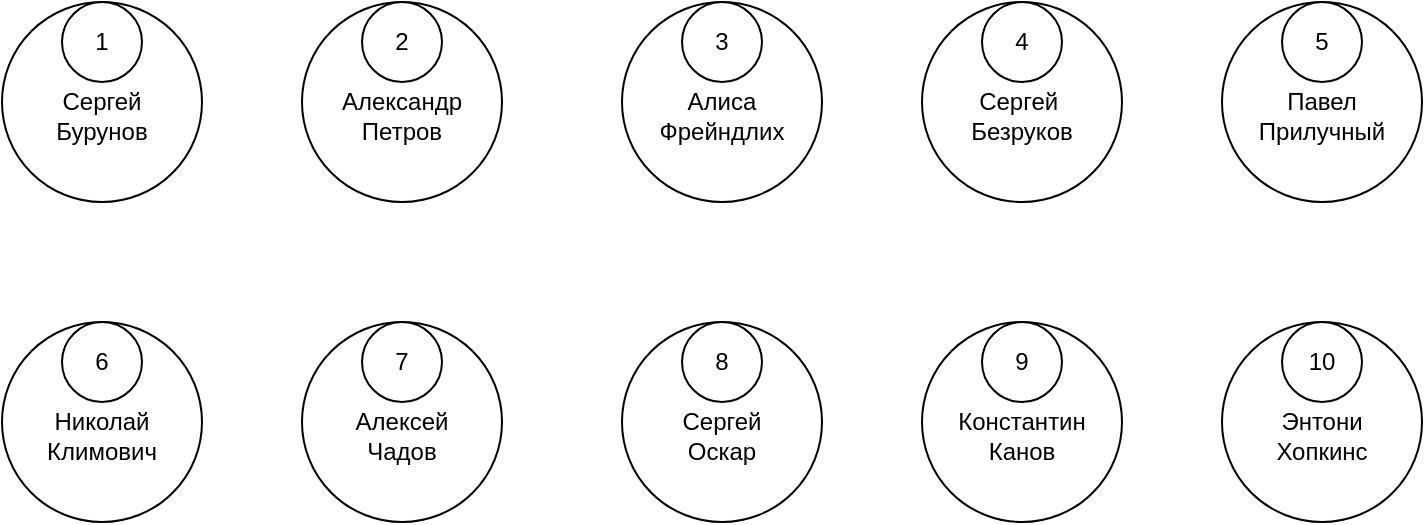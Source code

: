 <mxfile version="27.0.3" pages="7">
  <diagram name="node.Actor" id="IPWT1gslq3rLOnRAMbLX">
    <mxGraphModel dx="1265" dy="727" grid="1" gridSize="10" guides="1" tooltips="1" connect="1" arrows="1" fold="1" page="1" pageScale="1" pageWidth="827" pageHeight="1169" math="0" shadow="0">
      <root>
        <mxCell id="0" />
        <mxCell id="1" parent="0" />
        <mxCell id="Z4RpvoHd6CVoeEzO273J-1" value="&lt;div&gt;&lt;br&gt;&lt;/div&gt;Сергей&lt;div&gt;Бурунов&lt;/div&gt;" style="ellipse;whiteSpace=wrap;html=1;aspect=fixed;" vertex="1" parent="1">
          <mxGeometry x="30" y="90" width="100" height="100" as="geometry" />
        </mxCell>
        <mxCell id="Z4RpvoHd6CVoeEzO273J-10" value="1" style="ellipse;whiteSpace=wrap;html=1;aspect=fixed;" vertex="1" parent="1">
          <mxGeometry x="60" y="90" width="40" height="40" as="geometry" />
        </mxCell>
        <mxCell id="Z4RpvoHd6CVoeEzO273J-16" value="&lt;div&gt;&lt;br&gt;&lt;/div&gt;Александр&lt;br&gt;Петров" style="ellipse;whiteSpace=wrap;html=1;aspect=fixed;" vertex="1" parent="1">
          <mxGeometry x="180" y="90" width="100" height="100" as="geometry" />
        </mxCell>
        <mxCell id="Z4RpvoHd6CVoeEzO273J-17" value="2" style="ellipse;whiteSpace=wrap;html=1;aspect=fixed;" vertex="1" parent="1">
          <mxGeometry x="210" y="90" width="40" height="40" as="geometry" />
        </mxCell>
        <mxCell id="Z4RpvoHd6CVoeEzO273J-22" value="&lt;div&gt;&lt;br&gt;&lt;/div&gt;Алиса&lt;div&gt;Фрейндлих&lt;/div&gt;" style="ellipse;whiteSpace=wrap;html=1;aspect=fixed;" vertex="1" parent="1">
          <mxGeometry x="340" y="90" width="100" height="100" as="geometry" />
        </mxCell>
        <mxCell id="Z4RpvoHd6CVoeEzO273J-23" value="3" style="ellipse;whiteSpace=wrap;html=1;aspect=fixed;" vertex="1" parent="1">
          <mxGeometry x="370" y="90" width="40" height="40" as="geometry" />
        </mxCell>
        <mxCell id="Z4RpvoHd6CVoeEzO273J-24" value="&lt;div&gt;&lt;br&gt;&lt;/div&gt;Сергей&amp;nbsp;&lt;div&gt;Безруков&lt;/div&gt;" style="ellipse;whiteSpace=wrap;html=1;aspect=fixed;" vertex="1" parent="1">
          <mxGeometry x="490" y="90" width="100" height="100" as="geometry" />
        </mxCell>
        <mxCell id="Z4RpvoHd6CVoeEzO273J-25" value="4" style="ellipse;whiteSpace=wrap;html=1;aspect=fixed;" vertex="1" parent="1">
          <mxGeometry x="520" y="90" width="40" height="40" as="geometry" />
        </mxCell>
        <mxCell id="Z4RpvoHd6CVoeEzO273J-34" value="&lt;div&gt;&lt;br&gt;&lt;/div&gt;Николай&lt;div&gt;Климович&lt;/div&gt;" style="ellipse;whiteSpace=wrap;html=1;aspect=fixed;" vertex="1" parent="1">
          <mxGeometry x="30" y="250" width="100" height="100" as="geometry" />
        </mxCell>
        <mxCell id="Z4RpvoHd6CVoeEzO273J-35" value="6" style="ellipse;whiteSpace=wrap;html=1;aspect=fixed;" vertex="1" parent="1">
          <mxGeometry x="60" y="250" width="40" height="40" as="geometry" />
        </mxCell>
        <mxCell id="Z4RpvoHd6CVoeEzO273J-36" value="&lt;div&gt;&lt;br&gt;&lt;/div&gt;Алексей&lt;div&gt;Чадов&lt;/div&gt;" style="ellipse;whiteSpace=wrap;html=1;aspect=fixed;" vertex="1" parent="1">
          <mxGeometry x="180" y="250" width="100" height="100" as="geometry" />
        </mxCell>
        <mxCell id="Z4RpvoHd6CVoeEzO273J-37" value="7" style="ellipse;whiteSpace=wrap;html=1;aspect=fixed;" vertex="1" parent="1">
          <mxGeometry x="210" y="250" width="40" height="40" as="geometry" />
        </mxCell>
        <mxCell id="Z4RpvoHd6CVoeEzO273J-38" value="&lt;div&gt;&lt;br&gt;&lt;/div&gt;Сергей&lt;div&gt;Оскар&lt;/div&gt;" style="ellipse;whiteSpace=wrap;html=1;aspect=fixed;" vertex="1" parent="1">
          <mxGeometry x="340" y="250" width="100" height="100" as="geometry" />
        </mxCell>
        <mxCell id="Z4RpvoHd6CVoeEzO273J-39" value="8" style="ellipse;whiteSpace=wrap;html=1;aspect=fixed;" vertex="1" parent="1">
          <mxGeometry x="370" y="250" width="40" height="40" as="geometry" />
        </mxCell>
        <mxCell id="Z4RpvoHd6CVoeEzO273J-40" value="&lt;div&gt;&lt;br&gt;&lt;/div&gt;Константин&lt;br&gt;Канов" style="ellipse;whiteSpace=wrap;html=1;aspect=fixed;" vertex="1" parent="1">
          <mxGeometry x="490" y="250" width="100" height="100" as="geometry" />
        </mxCell>
        <mxCell id="Z4RpvoHd6CVoeEzO273J-41" value="9" style="ellipse;whiteSpace=wrap;html=1;aspect=fixed;" vertex="1" parent="1">
          <mxGeometry x="520" y="250" width="40" height="40" as="geometry" />
        </mxCell>
        <mxCell id="Z4RpvoHd6CVoeEzO273J-42" value="&lt;div&gt;&lt;br&gt;&lt;/div&gt;Павел&lt;div&gt;Прилучный&lt;/div&gt;" style="ellipse;whiteSpace=wrap;html=1;aspect=fixed;" vertex="1" parent="1">
          <mxGeometry x="640" y="90" width="100" height="100" as="geometry" />
        </mxCell>
        <mxCell id="Z4RpvoHd6CVoeEzO273J-43" value="5" style="ellipse;whiteSpace=wrap;html=1;aspect=fixed;" vertex="1" parent="1">
          <mxGeometry x="670" y="90" width="40" height="40" as="geometry" />
        </mxCell>
        <mxCell id="Z4RpvoHd6CVoeEzO273J-44" value="&lt;div&gt;&lt;br&gt;&lt;/div&gt;Энтони&lt;div&gt;Хопкинс&lt;/div&gt;" style="ellipse;whiteSpace=wrap;html=1;aspect=fixed;" vertex="1" parent="1">
          <mxGeometry x="640" y="250" width="100" height="100" as="geometry" />
        </mxCell>
        <mxCell id="Z4RpvoHd6CVoeEzO273J-45" value="10" style="ellipse;whiteSpace=wrap;html=1;aspect=fixed;" vertex="1" parent="1">
          <mxGeometry x="670" y="250" width="40" height="40" as="geometry" />
        </mxCell>
      </root>
    </mxGraphModel>
  </diagram>
  <diagram id="aWqsH_lzu7pkEHsj6Cbf" name="node.Viewer">
    <mxGraphModel dx="1213" dy="675" grid="1" gridSize="10" guides="1" tooltips="1" connect="1" arrows="1" fold="1" page="1" pageScale="1" pageWidth="827" pageHeight="1169" math="0" shadow="0">
      <root>
        <mxCell id="0" />
        <mxCell id="1" parent="0" />
        <mxCell id="0rUsJPx_hfO3hTB3f-AU-2" value="&lt;div&gt;&lt;br&gt;&lt;/div&gt;&lt;div&gt;&lt;span style=&quot;background-color: initial;&quot;&gt;&amp;nbsp; Зритель 1&lt;/span&gt;&lt;/div&gt;" style="rounded=0;whiteSpace=wrap;html=1;fillColor=#dae8fc;strokeColor=#6c8ebf;" parent="1" vertex="1">
          <mxGeometry x="30" y="60" width="170" height="90" as="geometry" />
        </mxCell>
        <mxCell id="0rUsJPx_hfO3hTB3f-AU-3" value="1" style="rounded=0;whiteSpace=wrap;html=1;" parent="1" vertex="1">
          <mxGeometry x="78.75" y="60" width="72.5" height="30" as="geometry" />
        </mxCell>
        <mxCell id="0rUsJPx_hfO3hTB3f-AU-8" value="&lt;div&gt;&lt;br&gt;&lt;/div&gt;&lt;div&gt;&lt;span style=&quot;background-color: initial;&quot;&gt;&amp;nbsp; Зритель 2&lt;/span&gt;&lt;/div&gt;" style="rounded=0;whiteSpace=wrap;html=1;fillColor=#dae8fc;strokeColor=#6c8ebf;" parent="1" vertex="1">
          <mxGeometry x="230" y="60" width="170" height="90" as="geometry" />
        </mxCell>
        <mxCell id="0rUsJPx_hfO3hTB3f-AU-9" value="2" style="rounded=0;whiteSpace=wrap;html=1;" parent="1" vertex="1">
          <mxGeometry x="278.75" y="60" width="72.5" height="30" as="geometry" />
        </mxCell>
        <mxCell id="0rUsJPx_hfO3hTB3f-AU-10" value="&lt;div&gt;&lt;br&gt;&lt;/div&gt;&lt;div&gt;&lt;span style=&quot;background-color: initial;&quot;&gt;&amp;nbsp; Зритель 3&lt;/span&gt;&lt;/div&gt;" style="rounded=0;whiteSpace=wrap;html=1;fillColor=#dae8fc;strokeColor=#6c8ebf;" parent="1" vertex="1">
          <mxGeometry x="430" y="60" width="170" height="90" as="geometry" />
        </mxCell>
        <mxCell id="0rUsJPx_hfO3hTB3f-AU-11" value="3" style="rounded=0;whiteSpace=wrap;html=1;" parent="1" vertex="1">
          <mxGeometry x="478.75" y="60" width="72.5" height="30" as="geometry" />
        </mxCell>
        <mxCell id="0rUsJPx_hfO3hTB3f-AU-12" value="&lt;div&gt;&lt;br&gt;&lt;/div&gt;&lt;div&gt;&lt;span style=&quot;background-color: initial;&quot;&gt;&amp;nbsp; Зритель 4&lt;/span&gt;&lt;/div&gt;" style="rounded=0;whiteSpace=wrap;html=1;fillColor=#dae8fc;strokeColor=#6c8ebf;" parent="1" vertex="1">
          <mxGeometry x="630" y="60" width="170" height="90" as="geometry" />
        </mxCell>
        <mxCell id="0rUsJPx_hfO3hTB3f-AU-13" value="4" style="rounded=0;whiteSpace=wrap;html=1;" parent="1" vertex="1">
          <mxGeometry x="678.75" y="60" width="72.5" height="30" as="geometry" />
        </mxCell>
        <mxCell id="0rUsJPx_hfO3hTB3f-AU-21" value="&lt;div&gt;&lt;br&gt;&lt;/div&gt;&lt;div&gt;&lt;span style=&quot;background-color: initial;&quot;&gt;&amp;nbsp; Зритель 5&lt;/span&gt;&lt;/div&gt;" style="rounded=0;whiteSpace=wrap;html=1;fillColor=#dae8fc;strokeColor=#6c8ebf;" parent="1" vertex="1">
          <mxGeometry x="30" y="220" width="170" height="90" as="geometry" />
        </mxCell>
        <mxCell id="0rUsJPx_hfO3hTB3f-AU-22" value="5" style="rounded=0;whiteSpace=wrap;html=1;" parent="1" vertex="1">
          <mxGeometry x="78.75" y="220" width="72.5" height="30" as="geometry" />
        </mxCell>
        <mxCell id="0rUsJPx_hfO3hTB3f-AU-23" value="&lt;div&gt;&lt;br&gt;&lt;/div&gt;&lt;div&gt;&lt;span style=&quot;background-color: initial;&quot;&gt;&amp;nbsp; Зритель 6&lt;/span&gt;&lt;/div&gt;" style="rounded=0;whiteSpace=wrap;html=1;fillColor=#dae8fc;strokeColor=#6c8ebf;" parent="1" vertex="1">
          <mxGeometry x="230" y="220" width="170" height="90" as="geometry" />
        </mxCell>
        <mxCell id="0rUsJPx_hfO3hTB3f-AU-24" value="6" style="rounded=0;whiteSpace=wrap;html=1;" parent="1" vertex="1">
          <mxGeometry x="278.75" y="220" width="72.5" height="30" as="geometry" />
        </mxCell>
        <mxCell id="0rUsJPx_hfO3hTB3f-AU-25" value="&lt;div&gt;&lt;br&gt;&lt;/div&gt;&lt;div&gt;&lt;span style=&quot;background-color: initial;&quot;&gt;&amp;nbsp; Зритель 7&lt;/span&gt;&lt;/div&gt;" style="rounded=0;whiteSpace=wrap;html=1;fillColor=#dae8fc;strokeColor=#6c8ebf;" parent="1" vertex="1">
          <mxGeometry x="430" y="220" width="170" height="90" as="geometry" />
        </mxCell>
        <mxCell id="0rUsJPx_hfO3hTB3f-AU-26" value="7" style="rounded=0;whiteSpace=wrap;html=1;" parent="1" vertex="1">
          <mxGeometry x="478.75" y="220" width="72.5" height="30" as="geometry" />
        </mxCell>
        <mxCell id="0rUsJPx_hfO3hTB3f-AU-27" value="&lt;div&gt;&lt;br&gt;&lt;/div&gt;&lt;div&gt;&lt;span style=&quot;background-color: initial;&quot;&gt;&amp;nbsp; Зритель 8&lt;/span&gt;&lt;/div&gt;" style="rounded=0;whiteSpace=wrap;html=1;fillColor=#dae8fc;strokeColor=#6c8ebf;" parent="1" vertex="1">
          <mxGeometry x="630" y="220" width="170" height="90" as="geometry" />
        </mxCell>
        <mxCell id="0rUsJPx_hfO3hTB3f-AU-28" value="8" style="rounded=0;whiteSpace=wrap;html=1;" parent="1" vertex="1">
          <mxGeometry x="678.75" y="220" width="72.5" height="30" as="geometry" />
        </mxCell>
        <mxCell id="uBPevVBZo2GiqbOJmjp3-1" value="&lt;div&gt;&lt;br&gt;&lt;/div&gt;&lt;div&gt;&lt;span style=&quot;background-color: initial;&quot;&gt;&amp;nbsp; Зритель 9&lt;/span&gt;&lt;/div&gt;" style="rounded=0;whiteSpace=wrap;html=1;fillColor=#dae8fc;strokeColor=#6c8ebf;" parent="1" vertex="1">
          <mxGeometry x="30" y="390" width="170" height="90" as="geometry" />
        </mxCell>
        <mxCell id="uBPevVBZo2GiqbOJmjp3-2" value="9" style="rounded=0;whiteSpace=wrap;html=1;" parent="1" vertex="1">
          <mxGeometry x="78.75" y="390" width="72.5" height="30" as="geometry" />
        </mxCell>
        <mxCell id="uBPevVBZo2GiqbOJmjp3-3" value="&lt;div&gt;&lt;br&gt;&lt;/div&gt;&lt;div&gt;&lt;span style=&quot;background-color: initial;&quot;&gt;&amp;nbsp; Зритель 10&lt;/span&gt;&lt;/div&gt;" style="rounded=0;whiteSpace=wrap;html=1;fillColor=#dae8fc;strokeColor=#6c8ebf;" parent="1" vertex="1">
          <mxGeometry x="230" y="390" width="170" height="90" as="geometry" />
        </mxCell>
        <mxCell id="uBPevVBZo2GiqbOJmjp3-4" value="10" style="rounded=0;whiteSpace=wrap;html=1;" parent="1" vertex="1">
          <mxGeometry x="278.75" y="390" width="72.5" height="30" as="geometry" />
        </mxCell>
      </root>
    </mxGraphModel>
  </diagram>
  <diagram id="vJ4sD4Vnhl5Qwc9Kmffz" name="node.Perfomance">
    <mxGraphModel dx="2035" dy="1030" grid="1" gridSize="10" guides="1" tooltips="1" connect="1" arrows="1" fold="1" page="1" pageScale="1" pageWidth="827" pageHeight="1169" math="0" shadow="0">
      <root>
        <mxCell id="0" />
        <mxCell id="1" parent="0" />
        <mxCell id="GhoAfGjQkVWdDPR-6F2T-1" value="&lt;div&gt;&lt;br&gt;&lt;/div&gt;&lt;div&gt;&lt;br&gt;&lt;/div&gt;2025-05-08 19:00&lt;div&gt;Гамлет&lt;/div&gt;" style="shape=hexagon;perimeter=hexagonPerimeter2;whiteSpace=wrap;html=1;fixedSize=1;" vertex="1" parent="1">
          <mxGeometry x="20" y="30" width="180" height="100" as="geometry" />
        </mxCell>
        <mxCell id="GhoAfGjQkVWdDPR-6F2T-2" value="1" style="shape=hexagon;perimeter=hexagonPerimeter2;whiteSpace=wrap;html=1;fixedSize=1;" vertex="1" parent="1">
          <mxGeometry x="70" y="30" width="80" height="40" as="geometry" />
        </mxCell>
        <mxCell id="GhoAfGjQkVWdDPR-6F2T-3" value="&lt;div&gt;&lt;br&gt;&lt;/div&gt;&lt;div&gt;&lt;br&gt;&lt;/div&gt;2025-05-15 20:00&lt;div&gt;Король Лир&lt;/div&gt;" style="shape=hexagon;perimeter=hexagonPerimeter2;whiteSpace=wrap;html=1;fixedSize=1;" vertex="1" parent="1">
          <mxGeometry x="230" y="30" width="180" height="100" as="geometry" />
        </mxCell>
        <mxCell id="GhoAfGjQkVWdDPR-6F2T-4" value="2" style="shape=hexagon;perimeter=hexagonPerimeter2;whiteSpace=wrap;html=1;fixedSize=1;" vertex="1" parent="1">
          <mxGeometry x="280" y="30" width="80" height="40" as="geometry" />
        </mxCell>
        <mxCell id="GhoAfGjQkVWdDPR-6F2T-5" value="&lt;div&gt;&lt;br&gt;&lt;/div&gt;&lt;div&gt;&lt;br&gt;&lt;/div&gt;&lt;div&gt;2025-05-22 18:30&lt;/div&gt;&lt;div&gt;Отелло&lt;/div&gt;" style="shape=hexagon;perimeter=hexagonPerimeter2;whiteSpace=wrap;html=1;fixedSize=1;" vertex="1" parent="1">
          <mxGeometry x="440" y="30" width="180" height="100" as="geometry" />
        </mxCell>
        <mxCell id="GhoAfGjQkVWdDPR-6F2T-6" value="3" style="shape=hexagon;perimeter=hexagonPerimeter2;whiteSpace=wrap;html=1;fixedSize=1;" vertex="1" parent="1">
          <mxGeometry x="490" y="30" width="80" height="40" as="geometry" />
        </mxCell>
        <mxCell id="GhoAfGjQkVWdDPR-6F2T-7" value="&lt;div&gt;&lt;br&gt;&lt;/div&gt;&lt;div&gt;&lt;br&gt;&lt;/div&gt;2025-05-29 20:00&lt;div&gt;Ромео и Джулььетта&lt;/div&gt;" style="shape=hexagon;perimeter=hexagonPerimeter2;whiteSpace=wrap;html=1;fixedSize=1;" vertex="1" parent="1">
          <mxGeometry x="660" y="30" width="180" height="100" as="geometry" />
        </mxCell>
        <mxCell id="GhoAfGjQkVWdDPR-6F2T-8" value="4" style="shape=hexagon;perimeter=hexagonPerimeter2;whiteSpace=wrap;html=1;fixedSize=1;" vertex="1" parent="1">
          <mxGeometry x="710" y="30" width="80" height="40" as="geometry" />
        </mxCell>
        <mxCell id="GhoAfGjQkVWdDPR-6F2T-9" value="&lt;div&gt;&lt;br&gt;&lt;/div&gt;&lt;div&gt;&lt;br&gt;&lt;/div&gt;2025-06-05 19:30&lt;div&gt;Макбет&lt;/div&gt;" style="shape=hexagon;perimeter=hexagonPerimeter2;whiteSpace=wrap;html=1;fixedSize=1;" vertex="1" parent="1">
          <mxGeometry x="880" y="30" width="180" height="100" as="geometry" />
        </mxCell>
        <mxCell id="GhoAfGjQkVWdDPR-6F2T-10" value="5" style="shape=hexagon;perimeter=hexagonPerimeter2;whiteSpace=wrap;html=1;fixedSize=1;" vertex="1" parent="1">
          <mxGeometry x="930" y="30" width="80" height="40" as="geometry" />
        </mxCell>
        <mxCell id="GhoAfGjQkVWdDPR-6F2T-11" value="&lt;div&gt;&lt;br&gt;&lt;/div&gt;&lt;div&gt;&lt;br&gt;&lt;/div&gt;2025-06-12 20:00&lt;div&gt;Двенадцатая ночь&lt;/div&gt;" style="shape=hexagon;perimeter=hexagonPerimeter2;whiteSpace=wrap;html=1;fixedSize=1;" vertex="1" parent="1">
          <mxGeometry x="30" y="180" width="180" height="100" as="geometry" />
        </mxCell>
        <mxCell id="GhoAfGjQkVWdDPR-6F2T-12" value="6" style="shape=hexagon;perimeter=hexagonPerimeter2;whiteSpace=wrap;html=1;fixedSize=1;" vertex="1" parent="1">
          <mxGeometry x="80" y="180" width="80" height="40" as="geometry" />
        </mxCell>
        <mxCell id="GhoAfGjQkVWdDPR-6F2T-13" value="&lt;div&gt;&lt;br&gt;&lt;/div&gt;&lt;div&gt;&lt;br&gt;&lt;/div&gt;2025-06-19 19:00&lt;div&gt;Сон в летнюю ночь&lt;/div&gt;" style="shape=hexagon;perimeter=hexagonPerimeter2;whiteSpace=wrap;html=1;fixedSize=1;" vertex="1" parent="1">
          <mxGeometry x="240" y="180" width="180" height="100" as="geometry" />
        </mxCell>
        <mxCell id="GhoAfGjQkVWdDPR-6F2T-14" value="7" style="shape=hexagon;perimeter=hexagonPerimeter2;whiteSpace=wrap;html=1;fixedSize=1;" vertex="1" parent="1">
          <mxGeometry x="290" y="180" width="80" height="40" as="geometry" />
        </mxCell>
        <mxCell id="GhoAfGjQkVWdDPR-6F2T-15" value="&lt;div&gt;&lt;br&gt;&lt;/div&gt;&lt;div&gt;&lt;br&gt;&lt;/div&gt;2025-06-26 20:30&lt;div&gt;Укрощение строптивой&lt;/div&gt;" style="shape=hexagon;perimeter=hexagonPerimeter2;whiteSpace=wrap;html=1;fixedSize=1;" vertex="1" parent="1">
          <mxGeometry x="450" y="180" width="180" height="100" as="geometry" />
        </mxCell>
        <mxCell id="GhoAfGjQkVWdDPR-6F2T-16" value="8" style="shape=hexagon;perimeter=hexagonPerimeter2;whiteSpace=wrap;html=1;fixedSize=1;" vertex="1" parent="1">
          <mxGeometry x="500" y="180" width="80" height="40" as="geometry" />
        </mxCell>
        <mxCell id="GhoAfGjQkVWdDPR-6F2T-17" value="&lt;div&gt;&lt;br&gt;&lt;/div&gt;&lt;div&gt;&lt;br&gt;&lt;/div&gt;&lt;div&gt;2025-07-03 19:00&lt;/div&gt;&lt;div&gt;Ричард III&lt;/div&gt;" style="shape=hexagon;perimeter=hexagonPerimeter2;whiteSpace=wrap;html=1;fixedSize=1;" vertex="1" parent="1">
          <mxGeometry x="670" y="180" width="180" height="100" as="geometry" />
        </mxCell>
        <mxCell id="GhoAfGjQkVWdDPR-6F2T-18" value="9" style="shape=hexagon;perimeter=hexagonPerimeter2;whiteSpace=wrap;html=1;fixedSize=1;" vertex="1" parent="1">
          <mxGeometry x="720" y="180" width="80" height="40" as="geometry" />
        </mxCell>
        <mxCell id="GhoAfGjQkVWdDPR-6F2T-19" value="&lt;div&gt;&lt;br&gt;&lt;/div&gt;&lt;div&gt;&lt;br&gt;&lt;/div&gt;2025-07-10 20:00&lt;div&gt;Буря&lt;/div&gt;" style="shape=hexagon;perimeter=hexagonPerimeter2;whiteSpace=wrap;html=1;fixedSize=1;" vertex="1" parent="1">
          <mxGeometry x="890" y="180" width="180" height="100" as="geometry" />
        </mxCell>
        <mxCell id="GhoAfGjQkVWdDPR-6F2T-20" value="10" style="shape=hexagon;perimeter=hexagonPerimeter2;whiteSpace=wrap;html=1;fixedSize=1;" vertex="1" parent="1">
          <mxGeometry x="940" y="180" width="80" height="40" as="geometry" />
        </mxCell>
      </root>
    </mxGraphModel>
  </diagram>
  <diagram id="3uKa7lm9U7q3a8rtd4gW" name="edge.FriendWith">
    <mxGraphModel dx="2254" dy="1963" grid="1" gridSize="10" guides="1" tooltips="1" connect="1" arrows="1" fold="1" page="1" pageScale="1" pageWidth="827" pageHeight="1169" math="0" shadow="0">
      <root>
        <mxCell id="0" />
        <mxCell id="1" parent="0" />
        <mxCell id="90B9ZhPHgH1ZWD7DFM22-1" value="&lt;div&gt;&lt;br&gt;&lt;/div&gt;&lt;div&gt;&lt;span style=&quot;background-color: initial;&quot;&gt;&amp;nbsp; Зритель 1&lt;/span&gt;&lt;/div&gt;" style="rounded=0;whiteSpace=wrap;html=1;fillColor=#dae8fc;strokeColor=#6c8ebf;" vertex="1" parent="1">
          <mxGeometry x="30" y="-700" width="170" height="90" as="geometry" />
        </mxCell>
        <mxCell id="90B9ZhPHgH1ZWD7DFM22-2" value="1" style="rounded=0;whiteSpace=wrap;html=1;" vertex="1" parent="1">
          <mxGeometry x="78.75" y="-700" width="72.5" height="30" as="geometry" />
        </mxCell>
        <mxCell id="90B9ZhPHgH1ZWD7DFM22-3" value="&lt;div&gt;&lt;br&gt;&lt;/div&gt;&lt;div&gt;&lt;span style=&quot;background-color: initial;&quot;&gt;&amp;nbsp; Зритель 2&lt;/span&gt;&lt;/div&gt;" style="rounded=0;whiteSpace=wrap;html=1;fillColor=#dae8fc;strokeColor=#6c8ebf;" vertex="1" parent="1">
          <mxGeometry x="-190" y="-580" width="170" height="90" as="geometry" />
        </mxCell>
        <mxCell id="90B9ZhPHgH1ZWD7DFM22-4" value="2" style="rounded=0;whiteSpace=wrap;html=1;" vertex="1" parent="1">
          <mxGeometry x="-141.25" y="-580" width="72.5" height="30" as="geometry" />
        </mxCell>
        <mxCell id="90B9ZhPHgH1ZWD7DFM22-5" value="&lt;div&gt;&lt;br&gt;&lt;/div&gt;&lt;div&gt;&lt;span style=&quot;background-color: initial;&quot;&gt;&amp;nbsp; Зритель 3&lt;/span&gt;&lt;/div&gt;" style="rounded=0;whiteSpace=wrap;html=1;fillColor=#dae8fc;strokeColor=#6c8ebf;" vertex="1" parent="1">
          <mxGeometry x="-190" y="-830" width="170" height="90" as="geometry" />
        </mxCell>
        <mxCell id="90B9ZhPHgH1ZWD7DFM22-6" value="3" style="rounded=0;whiteSpace=wrap;html=1;" vertex="1" parent="1">
          <mxGeometry x="-141.25" y="-830" width="72.5" height="30" as="geometry" />
        </mxCell>
        <mxCell id="90B9ZhPHgH1ZWD7DFM22-7" value="&lt;div&gt;&lt;br&gt;&lt;/div&gt;&lt;div&gt;&lt;span style=&quot;background-color: initial;&quot;&gt;&amp;nbsp; Зритель 4&lt;/span&gt;&lt;/div&gt;" style="rounded=0;whiteSpace=wrap;html=1;fillColor=#dae8fc;strokeColor=#6c8ebf;" vertex="1" parent="1">
          <mxGeometry x="40" y="-940" width="170" height="90" as="geometry" />
        </mxCell>
        <mxCell id="90B9ZhPHgH1ZWD7DFM22-8" value="4" style="rounded=0;whiteSpace=wrap;html=1;" vertex="1" parent="1">
          <mxGeometry x="88.75" y="-940" width="72.5" height="30" as="geometry" />
        </mxCell>
        <mxCell id="90B9ZhPHgH1ZWD7DFM22-9" value="&lt;div&gt;&lt;br&gt;&lt;/div&gt;&lt;div&gt;&lt;span style=&quot;background-color: initial;&quot;&gt;&amp;nbsp; Зритель 5&lt;/span&gt;&lt;/div&gt;" style="rounded=0;whiteSpace=wrap;html=1;fillColor=#dae8fc;strokeColor=#6c8ebf;" vertex="1" parent="1">
          <mxGeometry x="70" y="-480" width="170" height="90" as="geometry" />
        </mxCell>
        <mxCell id="90B9ZhPHgH1ZWD7DFM22-10" value="5" style="rounded=0;whiteSpace=wrap;html=1;" vertex="1" parent="1">
          <mxGeometry x="118.75" y="-480" width="72.5" height="30" as="geometry" />
        </mxCell>
        <mxCell id="90B9ZhPHgH1ZWD7DFM22-11" value="&lt;div&gt;&lt;br&gt;&lt;/div&gt;&lt;div&gt;&lt;span style=&quot;background-color: initial;&quot;&gt;&amp;nbsp; Зритель 6&lt;/span&gt;&lt;/div&gt;" style="rounded=0;whiteSpace=wrap;html=1;fillColor=#dae8fc;strokeColor=#6c8ebf;" vertex="1" parent="1">
          <mxGeometry x="280" y="-580" width="170" height="90" as="geometry" />
        </mxCell>
        <mxCell id="90B9ZhPHgH1ZWD7DFM22-12" value="6" style="rounded=0;whiteSpace=wrap;html=1;" vertex="1" parent="1">
          <mxGeometry x="328.75" y="-580" width="72.5" height="30" as="geometry" />
        </mxCell>
        <mxCell id="90B9ZhPHgH1ZWD7DFM22-13" value="&lt;div&gt;&lt;br&gt;&lt;/div&gt;&lt;div&gt;&lt;span style=&quot;background-color: initial;&quot;&gt;&amp;nbsp; Зритель 7&lt;/span&gt;&lt;/div&gt;" style="rounded=0;whiteSpace=wrap;html=1;fillColor=#dae8fc;strokeColor=#6c8ebf;" vertex="1" parent="1">
          <mxGeometry x="-413" y="-700" width="170" height="90" as="geometry" />
        </mxCell>
        <mxCell id="90B9ZhPHgH1ZWD7DFM22-14" value="7" style="rounded=0;whiteSpace=wrap;html=1;" vertex="1" parent="1">
          <mxGeometry x="-364.25" y="-700" width="72.5" height="30" as="geometry" />
        </mxCell>
        <mxCell id="90B9ZhPHgH1ZWD7DFM22-15" value="&lt;div&gt;&lt;br&gt;&lt;/div&gt;&lt;div&gt;&lt;span style=&quot;background-color: initial;&quot;&gt;&amp;nbsp; Зритель 8&lt;/span&gt;&lt;/div&gt;" style="rounded=0;whiteSpace=wrap;html=1;fillColor=#dae8fc;strokeColor=#6c8ebf;" vertex="1" parent="1">
          <mxGeometry x="-413" y="-429" width="170" height="90" as="geometry" />
        </mxCell>
        <mxCell id="90B9ZhPHgH1ZWD7DFM22-16" value="8" style="rounded=0;whiteSpace=wrap;html=1;" vertex="1" parent="1">
          <mxGeometry x="-364.25" y="-429" width="72.5" height="30" as="geometry" />
        </mxCell>
        <mxCell id="90B9ZhPHgH1ZWD7DFM22-17" value="&lt;div&gt;&lt;br&gt;&lt;/div&gt;&lt;div&gt;&lt;span style=&quot;background-color: initial;&quot;&gt;&amp;nbsp; Зритель 9&lt;/span&gt;&lt;/div&gt;" style="rounded=0;whiteSpace=wrap;html=1;fillColor=#dae8fc;strokeColor=#6c8ebf;" vertex="1" parent="1">
          <mxGeometry x="-450" y="-950" width="170" height="90" as="geometry" />
        </mxCell>
        <mxCell id="90B9ZhPHgH1ZWD7DFM22-18" value="9" style="rounded=0;whiteSpace=wrap;html=1;" vertex="1" parent="1">
          <mxGeometry x="-401.25" y="-950" width="72.5" height="30" as="geometry" />
        </mxCell>
        <mxCell id="90B9ZhPHgH1ZWD7DFM22-19" value="&lt;div&gt;&lt;br&gt;&lt;/div&gt;&lt;div&gt;&lt;span style=&quot;background-color: initial;&quot;&gt;&amp;nbsp; Зритель 10&lt;/span&gt;&lt;/div&gt;" style="rounded=0;whiteSpace=wrap;html=1;fillColor=#dae8fc;strokeColor=#6c8ebf;" vertex="1" parent="1">
          <mxGeometry x="270" y="-820" width="170" height="90" as="geometry" />
        </mxCell>
        <mxCell id="90B9ZhPHgH1ZWD7DFM22-20" value="10" style="rounded=0;whiteSpace=wrap;html=1;" vertex="1" parent="1">
          <mxGeometry x="318.75" y="-820" width="72.5" height="30" as="geometry" />
        </mxCell>
        <mxCell id="90B9ZhPHgH1ZWD7DFM22-22" value="" style="endArrow=classic;html=1;rounded=0;fontSize=12;startSize=8;endSize=8;curved=1;exitX=0.004;exitY=0.685;exitDx=0;exitDy=0;exitPerimeter=0;" edge="1" parent="1" source="90B9ZhPHgH1ZWD7DFM22-1">
          <mxGeometry width="50" height="50" relative="1" as="geometry">
            <mxPoint x="-150" y="-530" as="sourcePoint" />
            <mxPoint x="-100" y="-580" as="targetPoint" />
          </mxGeometry>
        </mxCell>
        <mxCell id="90B9ZhPHgH1ZWD7DFM22-23" value="" style="endArrow=classic;html=1;rounded=0;fontSize=12;startSize=8;endSize=8;curved=1;entryX=1;entryY=0.5;entryDx=0;entryDy=0;exitX=0.322;exitY=-0.019;exitDx=0;exitDy=0;exitPerimeter=0;" edge="1" parent="1" source="90B9ZhPHgH1ZWD7DFM22-3" target="90B9ZhPHgH1ZWD7DFM22-13">
          <mxGeometry width="50" height="50" relative="1" as="geometry">
            <mxPoint x="-150" y="-560" as="sourcePoint" />
            <mxPoint x="-100" y="-610" as="targetPoint" />
          </mxGeometry>
        </mxCell>
        <mxCell id="90B9ZhPHgH1ZWD7DFM22-24" value="" style="endArrow=classic;html=1;rounded=0;fontSize=12;startSize=8;endSize=8;curved=1;exitX=0.399;exitY=0.056;exitDx=0;exitDy=0;exitPerimeter=0;entryX=0.596;entryY=1.019;entryDx=0;entryDy=0;entryPerimeter=0;" edge="1" parent="1" source="90B9ZhPHgH1ZWD7DFM22-14" target="90B9ZhPHgH1ZWD7DFM22-17">
          <mxGeometry width="50" height="50" relative="1" as="geometry">
            <mxPoint x="-150" y="-650" as="sourcePoint" />
            <mxPoint x="-100" y="-700" as="targetPoint" />
          </mxGeometry>
        </mxCell>
        <mxCell id="90B9ZhPHgH1ZWD7DFM22-25" value="" style="endArrow=classic;html=1;rounded=0;fontSize=12;startSize=8;endSize=8;curved=1;entryX=0;entryY=0.396;entryDx=0;entryDy=0;entryPerimeter=0;exitX=1;exitY=0.75;exitDx=0;exitDy=0;" edge="1" parent="1" source="90B9ZhPHgH1ZWD7DFM22-1" target="90B9ZhPHgH1ZWD7DFM22-11">
          <mxGeometry width="50" height="50" relative="1" as="geometry">
            <mxPoint x="118.75" y="-607.15" as="sourcePoint" />
            <mxPoint x="548.07" y="-522.84" as="targetPoint" />
          </mxGeometry>
        </mxCell>
        <mxCell id="90B9ZhPHgH1ZWD7DFM22-26" value="" style="endArrow=classic;html=1;rounded=0;fontSize=12;startSize=8;endSize=8;curved=1;entryX=0.447;entryY=1.011;entryDx=0;entryDy=0;entryPerimeter=0;exitX=0.25;exitY=0;exitDx=0;exitDy=0;" edge="1" parent="1" source="90B9ZhPHgH1ZWD7DFM22-12" target="90B9ZhPHgH1ZWD7DFM22-19">
          <mxGeometry width="50" height="50" relative="1" as="geometry">
            <mxPoint x="40" y="-650" as="sourcePoint" />
            <mxPoint x="90" y="-700" as="targetPoint" />
          </mxGeometry>
        </mxCell>
        <mxCell id="90B9ZhPHgH1ZWD7DFM22-27" value="" style="endArrow=classic;html=1;rounded=0;fontSize=12;startSize=8;endSize=8;curved=1;entryX=0.812;entryY=0.967;entryDx=0;entryDy=0;entryPerimeter=0;exitX=-0.004;exitY=0.589;exitDx=0;exitDy=0;exitPerimeter=0;" edge="1" parent="1" source="90B9ZhPHgH1ZWD7DFM22-19" target="90B9ZhPHgH1ZWD7DFM22-7">
          <mxGeometry width="50" height="50" relative="1" as="geometry">
            <mxPoint x="40" y="-650" as="sourcePoint" />
            <mxPoint x="90" y="-700" as="targetPoint" />
          </mxGeometry>
        </mxCell>
        <mxCell id="90B9ZhPHgH1ZWD7DFM22-28" value="" style="endArrow=classic;html=1;rounded=0;fontSize=12;startSize=8;endSize=8;curved=1;exitX=0.5;exitY=1;exitDx=0;exitDy=0;entryX=0.643;entryY=0.078;entryDx=0;entryDy=0;entryPerimeter=0;" edge="1" parent="1" source="90B9ZhPHgH1ZWD7DFM22-7" target="90B9ZhPHgH1ZWD7DFM22-2">
          <mxGeometry width="50" height="50" relative="1" as="geometry">
            <mxPoint x="40" y="-650" as="sourcePoint" />
            <mxPoint x="90" y="-700" as="targetPoint" />
          </mxGeometry>
        </mxCell>
        <mxCell id="90B9ZhPHgH1ZWD7DFM22-29" value="" style="endArrow=classic;html=1;rounded=0;fontSize=12;startSize=8;endSize=8;curved=1;entryX=1;entryY=0.5;entryDx=0;entryDy=0;exitX=0.216;exitY=1.056;exitDx=0;exitDy=0;exitPerimeter=0;" edge="1" parent="1" source="90B9ZhPHgH1ZWD7DFM22-11" target="90B9ZhPHgH1ZWD7DFM22-9">
          <mxGeometry width="50" height="50" relative="1" as="geometry">
            <mxPoint x="-70" y="-580" as="sourcePoint" />
            <mxPoint x="-20" y="-630" as="targetPoint" />
          </mxGeometry>
        </mxCell>
        <mxCell id="90B9ZhPHgH1ZWD7DFM22-30" value="" style="endArrow=classic;html=1;rounded=0;fontSize=12;startSize=8;endSize=8;curved=1;exitX=0.351;exitY=1.033;exitDx=0;exitDy=0;exitPerimeter=0;entryX=0.5;entryY=0;entryDx=0;entryDy=0;" edge="1" parent="1" source="90B9ZhPHgH1ZWD7DFM22-13" target="90B9ZhPHgH1ZWD7DFM22-16">
          <mxGeometry width="50" height="50" relative="1" as="geometry">
            <mxPoint x="-70" y="-530" as="sourcePoint" />
            <mxPoint x="-20" y="-580" as="targetPoint" />
          </mxGeometry>
        </mxCell>
        <mxCell id="90B9ZhPHgH1ZWD7DFM22-31" value="" style="endArrow=classic;html=1;rounded=0;fontSize=12;startSize=8;endSize=8;curved=1;exitX=0;exitY=0.5;exitDx=0;exitDy=0;entryX=0.5;entryY=0;entryDx=0;entryDy=0;" edge="1" parent="1" source="90B9ZhPHgH1ZWD7DFM22-7" target="90B9ZhPHgH1ZWD7DFM22-6">
          <mxGeometry width="50" height="50" relative="1" as="geometry">
            <mxPoint x="-70" y="-610" as="sourcePoint" />
            <mxPoint x="-20" y="-660" as="targetPoint" />
          </mxGeometry>
        </mxCell>
        <mxCell id="z6sKcMMqOkv2ePylFFGV-1" value="" style="endArrow=classic;html=1;rounded=0;fontSize=12;startSize=8;endSize=8;curved=1;exitX=1;exitY=0.5;exitDx=0;exitDy=0;" edge="1" parent="1" source="90B9ZhPHgH1ZWD7DFM22-15">
          <mxGeometry width="50" height="50" relative="1" as="geometry">
            <mxPoint y="-590" as="sourcePoint" />
            <mxPoint x="-120" y="-490" as="targetPoint" />
          </mxGeometry>
        </mxCell>
        <mxCell id="SiPukGc6zDHgnNmCUoF7-1" value="" style="endArrow=classic;html=1;rounded=0;fontSize=12;startSize=8;endSize=8;curved=1;exitX=1.024;exitY=0.592;exitDx=0;exitDy=0;exitPerimeter=0;entryX=0.25;entryY=0;entryDx=0;entryDy=0;" edge="1" parent="1" source="90B9ZhPHgH1ZWD7DFM22-17" target="90B9ZhPHgH1ZWD7DFM22-6">
          <mxGeometry width="50" height="50" relative="1" as="geometry">
            <mxPoint x="-50" y="-620" as="sourcePoint" />
            <mxPoint y="-670" as="targetPoint" />
          </mxGeometry>
        </mxCell>
      </root>
    </mxGraphModel>
  </diagram>
  <diagram id="8C4t0lEXp56cn6S2f0Tk" name="edge.TakePartWith">
    <mxGraphModel dx="2444" dy="2069" grid="1" gridSize="10" guides="1" tooltips="1" connect="1" arrows="1" fold="1" page="1" pageScale="1" pageWidth="827" pageHeight="1169" math="0" shadow="0">
      <root>
        <mxCell id="0" />
        <mxCell id="1" parent="0" />
        <mxCell id="-J6y0sTNZcUuPUz4cde0-1" value="&lt;div&gt;&lt;br&gt;&lt;/div&gt;&lt;div&gt;&lt;br&gt;&lt;/div&gt;2025-05-08 19:00&lt;div&gt;Гамлет&lt;/div&gt;" style="shape=hexagon;perimeter=hexagonPerimeter2;whiteSpace=wrap;html=1;fixedSize=1;" parent="1" vertex="1">
          <mxGeometry x="860" y="-760" width="180" height="100" as="geometry" />
        </mxCell>
        <mxCell id="-J6y0sTNZcUuPUz4cde0-2" value="1" style="shape=hexagon;perimeter=hexagonPerimeter2;whiteSpace=wrap;html=1;fixedSize=1;" parent="1" vertex="1">
          <mxGeometry x="910" y="-760" width="80" height="40" as="geometry" />
        </mxCell>
        <mxCell id="-J6y0sTNZcUuPUz4cde0-3" value="&lt;div&gt;&lt;br&gt;&lt;/div&gt;&lt;div&gt;&lt;br&gt;&lt;/div&gt;2025-05-15 20:00&lt;div&gt;Король Лир&lt;/div&gt;" style="shape=hexagon;perimeter=hexagonPerimeter2;whiteSpace=wrap;html=1;fixedSize=1;" parent="1" vertex="1">
          <mxGeometry x="580" y="-762.5" width="180" height="100" as="geometry" />
        </mxCell>
        <mxCell id="-J6y0sTNZcUuPUz4cde0-4" value="2" style="shape=hexagon;perimeter=hexagonPerimeter2;whiteSpace=wrap;html=1;fixedSize=1;" parent="1" vertex="1">
          <mxGeometry x="630" y="-762.5" width="80" height="40" as="geometry" />
        </mxCell>
        <mxCell id="-J6y0sTNZcUuPUz4cde0-5" value="&lt;div&gt;&lt;br&gt;&lt;/div&gt;&lt;div&gt;&lt;br&gt;&lt;/div&gt;&lt;div&gt;2025-05-22 18:30&lt;/div&gt;&lt;div&gt;Отелло&lt;/div&gt;" style="shape=hexagon;perimeter=hexagonPerimeter2;whiteSpace=wrap;html=1;fixedSize=1;" parent="1" vertex="1">
          <mxGeometry x="-20" y="-350" width="180" height="100" as="geometry" />
        </mxCell>
        <mxCell id="-J6y0sTNZcUuPUz4cde0-6" value="3" style="shape=hexagon;perimeter=hexagonPerimeter2;whiteSpace=wrap;html=1;fixedSize=1;" parent="1" vertex="1">
          <mxGeometry x="30" y="-350" width="80" height="40" as="geometry" />
        </mxCell>
        <mxCell id="-J6y0sTNZcUuPUz4cde0-7" value="&lt;div&gt;&lt;br&gt;&lt;/div&gt;&lt;div&gt;&lt;br&gt;&lt;/div&gt;2025-05-29 20:00&lt;div&gt;Ромео и Джулььетта&lt;/div&gt;" style="shape=hexagon;perimeter=hexagonPerimeter2;whiteSpace=wrap;html=1;fixedSize=1;" parent="1" vertex="1">
          <mxGeometry x="200" y="-640" width="180" height="100" as="geometry" />
        </mxCell>
        <mxCell id="-J6y0sTNZcUuPUz4cde0-8" value="4" style="shape=hexagon;perimeter=hexagonPerimeter2;whiteSpace=wrap;html=1;fixedSize=1;" parent="1" vertex="1">
          <mxGeometry x="250" y="-640" width="80" height="40" as="geometry" />
        </mxCell>
        <mxCell id="-J6y0sTNZcUuPUz4cde0-9" value="&lt;div&gt;&lt;br&gt;&lt;/div&gt;&lt;div&gt;&lt;br&gt;&lt;/div&gt;2025-06-05 19:30&lt;div&gt;Макбет&lt;/div&gt;" style="shape=hexagon;perimeter=hexagonPerimeter2;whiteSpace=wrap;html=1;fixedSize=1;" parent="1" vertex="1">
          <mxGeometry x="480" y="-1040" width="180" height="100" as="geometry" />
        </mxCell>
        <mxCell id="-J6y0sTNZcUuPUz4cde0-10" value="5" style="shape=hexagon;perimeter=hexagonPerimeter2;whiteSpace=wrap;html=1;fixedSize=1;" parent="1" vertex="1">
          <mxGeometry x="530" y="-1040" width="80" height="40" as="geometry" />
        </mxCell>
        <mxCell id="-J6y0sTNZcUuPUz4cde0-11" value="&lt;div&gt;&lt;br&gt;&lt;/div&gt;&lt;div&gt;&lt;br&gt;&lt;/div&gt;2025-06-12 20:00&lt;div&gt;Двенадцатая ночь&lt;/div&gt;" style="shape=hexagon;perimeter=hexagonPerimeter2;whiteSpace=wrap;html=1;fixedSize=1;" parent="1" vertex="1">
          <mxGeometry x="350" y="-767.5" width="180" height="100" as="geometry" />
        </mxCell>
        <mxCell id="-J6y0sTNZcUuPUz4cde0-12" value="6" style="shape=hexagon;perimeter=hexagonPerimeter2;whiteSpace=wrap;html=1;fixedSize=1;" parent="1" vertex="1">
          <mxGeometry x="400" y="-767.5" width="80" height="40" as="geometry" />
        </mxCell>
        <mxCell id="-J6y0sTNZcUuPUz4cde0-13" value="&lt;div&gt;&lt;br&gt;&lt;/div&gt;&lt;div&gt;&lt;br&gt;&lt;/div&gt;2025-06-19 19:00&lt;div&gt;Сон в летнюю ночь&lt;/div&gt;" style="shape=hexagon;perimeter=hexagonPerimeter2;whiteSpace=wrap;html=1;fixedSize=1;" parent="1" vertex="1">
          <mxGeometry x="-20" y="-530" width="180" height="100" as="geometry" />
        </mxCell>
        <mxCell id="-J6y0sTNZcUuPUz4cde0-14" value="7" style="shape=hexagon;perimeter=hexagonPerimeter2;whiteSpace=wrap;html=1;fixedSize=1;" parent="1" vertex="1">
          <mxGeometry x="30" y="-530" width="80" height="40" as="geometry" />
        </mxCell>
        <mxCell id="-J6y0sTNZcUuPUz4cde0-15" value="&lt;div&gt;&lt;br&gt;&lt;/div&gt;&lt;div&gt;&lt;br&gt;&lt;/div&gt;2025-06-26 20:30&lt;div&gt;Укрощение строптивой&lt;/div&gt;" style="shape=hexagon;perimeter=hexagonPerimeter2;whiteSpace=wrap;html=1;fixedSize=1;" parent="1" vertex="1">
          <mxGeometry x="-240" y="-630" width="180" height="100" as="geometry" />
        </mxCell>
        <mxCell id="-J6y0sTNZcUuPUz4cde0-16" value="8" style="shape=hexagon;perimeter=hexagonPerimeter2;whiteSpace=wrap;html=1;fixedSize=1;" parent="1" vertex="1">
          <mxGeometry x="-190" y="-630" width="80" height="40" as="geometry" />
        </mxCell>
        <mxCell id="-J6y0sTNZcUuPUz4cde0-17" value="&lt;div&gt;&lt;br&gt;&lt;/div&gt;&lt;div&gt;&lt;br&gt;&lt;/div&gt;&lt;div&gt;2025-07-03 19:00&lt;/div&gt;&lt;div&gt;Ричард III&lt;/div&gt;" style="shape=hexagon;perimeter=hexagonPerimeter2;whiteSpace=wrap;html=1;fixedSize=1;" parent="1" vertex="1">
          <mxGeometry x="-490" y="-630" width="180" height="100" as="geometry" />
        </mxCell>
        <mxCell id="-J6y0sTNZcUuPUz4cde0-18" value="9" style="shape=hexagon;perimeter=hexagonPerimeter2;whiteSpace=wrap;html=1;fixedSize=1;" parent="1" vertex="1">
          <mxGeometry x="-440" y="-630" width="80" height="40" as="geometry" />
        </mxCell>
        <mxCell id="-J6y0sTNZcUuPUz4cde0-19" value="&lt;div&gt;&lt;br&gt;&lt;/div&gt;&lt;div&gt;&lt;br&gt;&lt;/div&gt;2025-07-10 20:00&lt;div&gt;Буря&lt;/div&gt;" style="shape=hexagon;perimeter=hexagonPerimeter2;whiteSpace=wrap;html=1;fixedSize=1;" parent="1" vertex="1">
          <mxGeometry x="-720" y="-630" width="180" height="100" as="geometry" />
        </mxCell>
        <mxCell id="-J6y0sTNZcUuPUz4cde0-20" value="10" style="shape=hexagon;perimeter=hexagonPerimeter2;whiteSpace=wrap;html=1;fixedSize=1;" parent="1" vertex="1">
          <mxGeometry x="-670" y="-630" width="80" height="40" as="geometry" />
        </mxCell>
        <mxCell id="JwOJAUWmtcx3j4YA8z6N-1" value="" style="edgeStyle=none;curved=1;rounded=0;orthogonalLoop=1;jettySize=auto;html=1;fontSize=12;startSize=8;endSize=8;" edge="1" parent="1" source="r6KwauwcAI_mEMq8EFDk-1">
          <mxGeometry relative="1" as="geometry">
            <mxPoint x="700" y="-660" as="targetPoint" />
          </mxGeometry>
        </mxCell>
        <mxCell id="r6KwauwcAI_mEMq8EFDk-1" value="&lt;div&gt;&lt;br&gt;&lt;/div&gt;Сергей&lt;div&gt;Бурунов&lt;/div&gt;" style="ellipse;whiteSpace=wrap;html=1;aspect=fixed;" parent="1" vertex="1">
          <mxGeometry x="740" y="-530" width="100" height="100" as="geometry" />
        </mxCell>
        <mxCell id="r6KwauwcAI_mEMq8EFDk-2" value="1" style="ellipse;whiteSpace=wrap;html=1;aspect=fixed;" parent="1" vertex="1">
          <mxGeometry x="770" y="-530" width="40" height="40" as="geometry" />
        </mxCell>
        <mxCell id="XE06X4IYpTS7XNvxBX3V-1" value="" style="edgeStyle=none;curved=1;rounded=0;orthogonalLoop=1;jettySize=auto;html=1;fontSize=12;startSize=8;endSize=8;" edge="1" parent="1" source="r6KwauwcAI_mEMq8EFDk-3" target="-J6y0sTNZcUuPUz4cde0-2">
          <mxGeometry relative="1" as="geometry" />
        </mxCell>
        <mxCell id="r6KwauwcAI_mEMq8EFDk-3" value="&lt;div&gt;&lt;br&gt;&lt;/div&gt;Александр&lt;br&gt;Петров" style="ellipse;whiteSpace=wrap;html=1;aspect=fixed;" parent="1" vertex="1">
          <mxGeometry x="900" y="-920" width="100" height="100" as="geometry" />
        </mxCell>
        <mxCell id="r6KwauwcAI_mEMq8EFDk-4" value="2" style="ellipse;whiteSpace=wrap;html=1;aspect=fixed;" parent="1" vertex="1">
          <mxGeometry x="930" y="-920" width="40" height="40" as="geometry" />
        </mxCell>
        <mxCell id="r6KwauwcAI_mEMq8EFDk-5" value="&lt;div&gt;&lt;br&gt;&lt;/div&gt;Алиса&lt;div&gt;Фрейндлих&lt;/div&gt;" style="ellipse;whiteSpace=wrap;html=1;aspect=fixed;" parent="1" vertex="1">
          <mxGeometry x="900" y="-620" width="100" height="100" as="geometry" />
        </mxCell>
        <mxCell id="r6KwauwcAI_mEMq8EFDk-6" value="3" style="ellipse;whiteSpace=wrap;html=1;aspect=fixed;" parent="1" vertex="1">
          <mxGeometry x="930" y="-620" width="40" height="40" as="geometry" />
        </mxCell>
        <mxCell id="r6KwauwcAI_mEMq8EFDk-7" value="&lt;div&gt;&lt;br&gt;&lt;/div&gt;Сергей&amp;nbsp;&lt;div&gt;Безруков&lt;/div&gt;" style="ellipse;whiteSpace=wrap;html=1;aspect=fixed;" parent="1" vertex="1">
          <mxGeometry x="500" y="-602.5" width="100" height="100" as="geometry" />
        </mxCell>
        <mxCell id="r6KwauwcAI_mEMq8EFDk-8" value="4" style="ellipse;whiteSpace=wrap;html=1;aspect=fixed;" parent="1" vertex="1">
          <mxGeometry x="530" y="-602.5" width="40" height="40" as="geometry" />
        </mxCell>
        <mxCell id="r6KwauwcAI_mEMq8EFDk-9" value="&lt;div&gt;&lt;br&gt;&lt;/div&gt;Николай&lt;div&gt;Климович&lt;/div&gt;" style="ellipse;whiteSpace=wrap;html=1;aspect=fixed;" parent="1" vertex="1">
          <mxGeometry x="-200" y="-420" width="100" height="100" as="geometry" />
        </mxCell>
        <mxCell id="r6KwauwcAI_mEMq8EFDk-10" value="6" style="ellipse;whiteSpace=wrap;html=1;aspect=fixed;" parent="1" vertex="1">
          <mxGeometry x="-170" y="-420" width="40" height="40" as="geometry" />
        </mxCell>
        <mxCell id="r6KwauwcAI_mEMq8EFDk-11" value="&lt;div&gt;&lt;br&gt;&lt;/div&gt;Алексей&lt;div&gt;Чадов&lt;/div&gt;" style="ellipse;whiteSpace=wrap;html=1;aspect=fixed;" parent="1" vertex="1">
          <mxGeometry x="-450" y="-817.5" width="100" height="100" as="geometry" />
        </mxCell>
        <mxCell id="r6KwauwcAI_mEMq8EFDk-12" value="7" style="ellipse;whiteSpace=wrap;html=1;aspect=fixed;" parent="1" vertex="1">
          <mxGeometry x="-420" y="-817.5" width="40" height="40" as="geometry" />
        </mxCell>
        <mxCell id="r6KwauwcAI_mEMq8EFDk-13" value="&lt;div&gt;&lt;br&gt;&lt;/div&gt;Сергей&lt;div&gt;Оскар&lt;/div&gt;" style="ellipse;whiteSpace=wrap;html=1;aspect=fixed;" parent="1" vertex="1">
          <mxGeometry x="250" y="-420" width="100" height="100" as="geometry" />
        </mxCell>
        <mxCell id="r6KwauwcAI_mEMq8EFDk-14" value="8" style="ellipse;whiteSpace=wrap;html=1;aspect=fixed;" parent="1" vertex="1">
          <mxGeometry x="280" y="-420" width="40" height="40" as="geometry" />
        </mxCell>
        <mxCell id="r6KwauwcAI_mEMq8EFDk-15" value="&lt;div&gt;&lt;br&gt;&lt;/div&gt;Константин&lt;br&gt;Канов" style="ellipse;whiteSpace=wrap;html=1;aspect=fixed;" parent="1" vertex="1">
          <mxGeometry x="170" y="-900" width="100" height="100" as="geometry" />
        </mxCell>
        <mxCell id="r6KwauwcAI_mEMq8EFDk-16" value="9" style="ellipse;whiteSpace=wrap;html=1;aspect=fixed;" parent="1" vertex="1">
          <mxGeometry x="200" y="-900" width="40" height="40" as="geometry" />
        </mxCell>
        <mxCell id="r6KwauwcAI_mEMq8EFDk-17" value="&lt;div&gt;&lt;br&gt;&lt;/div&gt;Павел&lt;div&gt;Прилучный&lt;/div&gt;" style="ellipse;whiteSpace=wrap;html=1;aspect=fixed;" parent="1" vertex="1">
          <mxGeometry x="17" y="-730" width="100" height="100" as="geometry" />
        </mxCell>
        <mxCell id="r6KwauwcAI_mEMq8EFDk-18" value="5" style="ellipse;whiteSpace=wrap;html=1;aspect=fixed;" parent="1" vertex="1">
          <mxGeometry x="47" y="-730" width="40" height="40" as="geometry" />
        </mxCell>
        <mxCell id="r6KwauwcAI_mEMq8EFDk-19" value="&lt;div&gt;&lt;br&gt;&lt;/div&gt;Энтони&lt;div&gt;Хопкинс&lt;/div&gt;" style="ellipse;whiteSpace=wrap;html=1;aspect=fixed;" parent="1" vertex="1">
          <mxGeometry x="390" y="-917.5" width="100" height="100" as="geometry" />
        </mxCell>
        <mxCell id="r6KwauwcAI_mEMq8EFDk-20" value="10" style="ellipse;whiteSpace=wrap;html=1;aspect=fixed;" parent="1" vertex="1">
          <mxGeometry x="420" y="-917.5" width="40" height="40" as="geometry" />
        </mxCell>
        <mxCell id="r6KwauwcAI_mEMq8EFDk-22" value="" style="endArrow=classic;html=1;rounded=0;entryX=0.5;entryY=1;entryDx=0;entryDy=0;" parent="1" source="r6KwauwcAI_mEMq8EFDk-5" target="-J6y0sTNZcUuPUz4cde0-1" edge="1">
          <mxGeometry width="50" height="50" relative="1" as="geometry">
            <mxPoint x="950" y="-600" as="sourcePoint" />
            <mxPoint x="1000" y="-650" as="targetPoint" />
          </mxGeometry>
        </mxCell>
        <mxCell id="oq_pHlCQJHF2pISRXcMT-1" value="" style="endArrow=classic;html=1;rounded=0;fontSize=12;startSize=8;endSize=8;curved=1;entryX=0;entryY=0.75;entryDx=0;entryDy=0;" edge="1" parent="1" source="r6KwauwcAI_mEMq8EFDk-9" target="-J6y0sTNZcUuPUz4cde0-13">
          <mxGeometry width="50" height="50" relative="1" as="geometry">
            <mxPoint x="70" y="-280" as="sourcePoint" />
            <mxPoint x="120" y="-330" as="targetPoint" />
          </mxGeometry>
        </mxCell>
        <mxCell id="oq_pHlCQJHF2pISRXcMT-2" value="" style="endArrow=classic;html=1;rounded=0;fontSize=12;startSize=8;endSize=8;curved=1;entryX=0;entryY=0.4;entryDx=0;entryDy=0;entryPerimeter=0;" edge="1" parent="1" source="r6KwauwcAI_mEMq8EFDk-9" target="-J6y0sTNZcUuPUz4cde0-5">
          <mxGeometry width="50" height="50" relative="1" as="geometry">
            <mxPoint x="70" y="-280" as="sourcePoint" />
            <mxPoint x="120" y="-330" as="targetPoint" />
          </mxGeometry>
        </mxCell>
        <mxCell id="Rg7pfdSociUz1ciKbbUI-1" value="" style="endArrow=classic;html=1;rounded=0;fontSize=12;startSize=8;endSize=8;curved=1;entryX=1;entryY=0.5;entryDx=0;entryDy=0;exitX=0.016;exitY=0.306;exitDx=0;exitDy=0;exitPerimeter=0;" edge="1" parent="1" source="r6KwauwcAI_mEMq8EFDk-13" target="-J6y0sTNZcUuPUz4cde0-13">
          <mxGeometry width="50" height="50" relative="1" as="geometry">
            <mxPoint x="120" y="-310" as="sourcePoint" />
            <mxPoint x="170" y="-360" as="targetPoint" />
          </mxGeometry>
        </mxCell>
        <mxCell id="Rg7pfdSociUz1ciKbbUI-2" value="" style="endArrow=classic;html=1;rounded=0;fontSize=12;startSize=8;endSize=8;curved=1;entryX=1;entryY=0.5;entryDx=0;entryDy=0;" edge="1" parent="1" source="r6KwauwcAI_mEMq8EFDk-13" target="-J6y0sTNZcUuPUz4cde0-5">
          <mxGeometry width="50" height="50" relative="1" as="geometry">
            <mxPoint x="210" y="-340" as="sourcePoint" />
            <mxPoint x="170" y="-360" as="targetPoint" />
          </mxGeometry>
        </mxCell>
        <mxCell id="QeFjbi67bSxxMFEjjJOD-2" value="" style="endArrow=classic;html=1;rounded=0;fontSize=12;startSize=8;endSize=8;curved=1;exitX=0.5;exitY=1;exitDx=0;exitDy=0;entryX=0.5;entryY=0;entryDx=0;entryDy=0;" edge="1" parent="1" source="r6KwauwcAI_mEMq8EFDk-19" target="-J6y0sTNZcUuPUz4cde0-12">
          <mxGeometry width="50" height="50" relative="1" as="geometry">
            <mxPoint x="429" y="-627.5" as="sourcePoint" />
            <mxPoint x="479" y="-677.5" as="targetPoint" />
          </mxGeometry>
        </mxCell>
        <mxCell id="JwOJAUWmtcx3j4YA8z6N-2" value="" style="endArrow=classic;html=1;rounded=0;fontSize=12;startSize=8;endSize=8;curved=1;entryX=0.5;entryY=1;entryDx=0;entryDy=0;" edge="1" parent="1" source="r6KwauwcAI_mEMq8EFDk-7" target="-J6y0sTNZcUuPUz4cde0-3">
          <mxGeometry width="50" height="50" relative="1" as="geometry">
            <mxPoint x="680" y="-632.5" as="sourcePoint" />
            <mxPoint x="730" y="-682.5" as="targetPoint" />
          </mxGeometry>
        </mxCell>
        <mxCell id="JwOJAUWmtcx3j4YA8z6N-3" value="" style="endArrow=classic;html=1;rounded=0;fontSize=12;startSize=8;endSize=8;curved=1;exitX=0;exitY=0;exitDx=0;exitDy=0;entryX=0.5;entryY=1;entryDx=0;entryDy=0;" edge="1" parent="1" source="r6KwauwcAI_mEMq8EFDk-7" target="-J6y0sTNZcUuPUz4cde0-11">
          <mxGeometry width="50" height="50" relative="1" as="geometry">
            <mxPoint x="680" y="-632.5" as="sourcePoint" />
            <mxPoint x="730" y="-682.5" as="targetPoint" />
          </mxGeometry>
        </mxCell>
        <mxCell id="sSHc0GtOs0UKAN3sXh2W-1" value="" style="endArrow=classic;html=1;rounded=0;fontSize=12;startSize=8;endSize=8;curved=1;exitX=1;exitY=1;exitDx=0;exitDy=0;entryX=0;entryY=0.5;entryDx=0;entryDy=0;" edge="1" parent="1" source="r6KwauwcAI_mEMq8EFDk-17" target="-J6y0sTNZcUuPUz4cde0-7">
          <mxGeometry width="50" height="50" relative="1" as="geometry">
            <mxPoint x="260" y="-280" as="sourcePoint" />
            <mxPoint x="210" y="-520" as="targetPoint" />
          </mxGeometry>
        </mxCell>
        <mxCell id="sSHc0GtOs0UKAN3sXh2W-2" value="" style="endArrow=classic;html=1;rounded=0;fontSize=12;startSize=8;endSize=8;curved=1;exitX=0.5;exitY=1;exitDx=0;exitDy=0;entryX=0.5;entryY=0;entryDx=0;entryDy=0;" edge="1" parent="1" source="r6KwauwcAI_mEMq8EFDk-17" target="-J6y0sTNZcUuPUz4cde0-14">
          <mxGeometry width="50" height="50" relative="1" as="geometry">
            <mxPoint x="260" y="-280" as="sourcePoint" />
            <mxPoint x="310" y="-330" as="targetPoint" />
          </mxGeometry>
        </mxCell>
        <mxCell id="sSHc0GtOs0UKAN3sXh2W-3" value="" style="endArrow=classic;html=1;rounded=0;fontSize=12;startSize=8;endSize=8;curved=1;exitX=0;exitY=1;exitDx=0;exitDy=0;entryX=1;entryY=0.5;entryDx=0;entryDy=0;" edge="1" parent="1" source="r6KwauwcAI_mEMq8EFDk-17" target="-J6y0sTNZcUuPUz4cde0-15">
          <mxGeometry width="50" height="50" relative="1" as="geometry">
            <mxPoint x="260" y="-280" as="sourcePoint" />
            <mxPoint x="310" y="-330" as="targetPoint" />
          </mxGeometry>
        </mxCell>
        <mxCell id="9X0nhPd1BABHpIyXObJq-1" value="" style="endArrow=classic;html=1;rounded=0;fontSize=12;startSize=8;endSize=8;curved=1;entryX=1;entryY=0.25;entryDx=0;entryDy=0;exitX=0.027;exitY=0.624;exitDx=0;exitDy=0;exitPerimeter=0;" edge="1" parent="1" source="r6KwauwcAI_mEMq8EFDk-7" target="-J6y0sTNZcUuPUz4cde0-13">
          <mxGeometry width="50" height="50" relative="1" as="geometry">
            <mxPoint x="250" y="-420" as="sourcePoint" />
            <mxPoint x="300" y="-470" as="targetPoint" />
          </mxGeometry>
        </mxCell>
        <mxCell id="3oP2S4WGKvRFqN-_9L91-1" value="" style="endArrow=classic;html=1;rounded=0;fontSize=12;startSize=8;endSize=8;curved=1;entryX=0.5;entryY=0;entryDx=0;entryDy=0;exitX=0.5;exitY=1;exitDx=0;exitDy=0;" edge="1" parent="1" source="r6KwauwcAI_mEMq8EFDk-15" target="-J6y0sTNZcUuPUz4cde0-8">
          <mxGeometry width="50" height="50" relative="1" as="geometry">
            <mxPoint x="80" y="-750" as="sourcePoint" />
            <mxPoint x="130" y="-800" as="targetPoint" />
          </mxGeometry>
        </mxCell>
        <mxCell id="uWHqXT4LPGl61Ar2_vD7-1" value="" style="endArrow=classic;html=1;rounded=0;fontSize=12;startSize=8;endSize=8;curved=1;entryX=0.269;entryY=0.999;entryDx=0;entryDy=0;exitX=1;exitY=0;exitDx=0;exitDy=0;entryPerimeter=0;" edge="1" parent="1" source="r6KwauwcAI_mEMq8EFDk-19" target="-J6y0sTNZcUuPUz4cde0-9">
          <mxGeometry width="50" height="50" relative="1" as="geometry">
            <mxPoint x="380" y="-820" as="sourcePoint" />
            <mxPoint x="430" y="-870" as="targetPoint" />
          </mxGeometry>
        </mxCell>
        <mxCell id="7Hxrnmuhj1K83rchA6jC-1" value="" style="endArrow=classic;html=1;rounded=0;fontSize=12;startSize=8;endSize=8;curved=1;exitX=0.779;exitY=0.928;exitDx=0;exitDy=0;exitPerimeter=0;entryX=0.5;entryY=0;entryDx=0;entryDy=0;" edge="1" parent="1" source="r6KwauwcAI_mEMq8EFDk-11" target="-J6y0sTNZcUuPUz4cde0-16">
          <mxGeometry width="50" height="50" relative="1" as="geometry">
            <mxPoint x="20" y="-550" as="sourcePoint" />
            <mxPoint x="70" y="-600" as="targetPoint" />
          </mxGeometry>
        </mxCell>
        <mxCell id="7Hxrnmuhj1K83rchA6jC-2" value="" style="endArrow=classic;html=1;rounded=0;fontSize=12;startSize=8;endSize=8;curved=1;exitX=0;exitY=1;exitDx=0;exitDy=0;entryX=0.5;entryY=0;entryDx=0;entryDy=0;" edge="1" parent="1" source="r6KwauwcAI_mEMq8EFDk-11" target="-J6y0sTNZcUuPUz4cde0-20">
          <mxGeometry width="50" height="50" relative="1" as="geometry">
            <mxPoint x="20" y="-550" as="sourcePoint" />
            <mxPoint x="70" y="-600" as="targetPoint" />
          </mxGeometry>
        </mxCell>
        <mxCell id="IZJ9OpTMH-rE2JYdl8VD-1" value="" style="endArrow=classic;html=1;rounded=0;fontSize=12;startSize=8;endSize=8;curved=1;entryX=0.5;entryY=0;entryDx=0;entryDy=0;exitX=0.5;exitY=1;exitDx=0;exitDy=0;" edge="1" parent="1" source="r6KwauwcAI_mEMq8EFDk-11" target="-J6y0sTNZcUuPUz4cde0-18">
          <mxGeometry width="50" height="50" relative="1" as="geometry">
            <mxPoint x="-680" y="-610" as="sourcePoint" />
            <mxPoint x="-630" y="-660" as="targetPoint" />
          </mxGeometry>
        </mxCell>
        <mxCell id="HlD6ScBTzBe_IegBUiGM-1" value="" style="endArrow=classic;html=1;rounded=0;fontSize=12;startSize=8;endSize=8;curved=1;exitX=0.019;exitY=0.675;exitDx=0;exitDy=0;exitPerimeter=0;entryX=0.748;entryY=0.016;entryDx=0;entryDy=0;entryPerimeter=0;" edge="1" parent="1" source="r6KwauwcAI_mEMq8EFDk-3" target="-J6y0sTNZcUuPUz4cde0-3">
          <mxGeometry width="50" height="50" relative="1" as="geometry">
            <mxPoint x="530" y="-670" as="sourcePoint" />
            <mxPoint x="580" y="-720" as="targetPoint" />
          </mxGeometry>
        </mxCell>
        <mxCell id="HlD6ScBTzBe_IegBUiGM-2" value="" style="endArrow=classic;html=1;rounded=0;fontSize=12;startSize=8;endSize=8;curved=1;exitX=0.002;exitY=0.368;exitDx=0;exitDy=0;exitPerimeter=0;" edge="1" parent="1" source="r6KwauwcAI_mEMq8EFDk-3" target="-J6y0sTNZcUuPUz4cde0-11">
          <mxGeometry width="50" height="50" relative="1" as="geometry">
            <mxPoint x="530" y="-670" as="sourcePoint" />
            <mxPoint x="580" y="-720" as="targetPoint" />
          </mxGeometry>
        </mxCell>
      </root>
    </mxGraphModel>
  </diagram>
  <diagram id="Thhk4MIWKnr_yawHswMU" name="edge.IsWatchedBy">
    <mxGraphModel dx="689" dy="844" grid="1" gridSize="10" guides="1" tooltips="1" connect="1" arrows="1" fold="1" page="1" pageScale="1" pageWidth="827" pageHeight="1169" math="0" shadow="0">
      <root>
        <mxCell id="0" />
        <mxCell id="1" parent="0" />
        <mxCell id="17lNRmDVEn4gvSO6p6kA-1" value="&lt;div&gt;&lt;br&gt;&lt;/div&gt;&lt;div&gt;&lt;span style=&quot;background-color: initial;&quot;&gt;&amp;nbsp; Зритель 1&lt;/span&gt;&lt;/div&gt;" style="rounded=0;whiteSpace=wrap;html=1;fillColor=#dae8fc;strokeColor=#6c8ebf;" parent="1" vertex="1">
          <mxGeometry x="1630" y="300" width="170" height="90" as="geometry" />
        </mxCell>
        <mxCell id="17lNRmDVEn4gvSO6p6kA-2" value="1" style="rounded=0;whiteSpace=wrap;html=1;" parent="1" vertex="1">
          <mxGeometry x="1678.75" y="300" width="72.5" height="30" as="geometry" />
        </mxCell>
        <mxCell id="17lNRmDVEn4gvSO6p6kA-3" value="&lt;div&gt;&lt;br&gt;&lt;/div&gt;&lt;div&gt;&lt;span style=&quot;background-color: initial;&quot;&gt;&amp;nbsp; Зритель 2&lt;/span&gt;&lt;/div&gt;" style="rounded=0;whiteSpace=wrap;html=1;fillColor=#dae8fc;strokeColor=#6c8ebf;" parent="1" vertex="1">
          <mxGeometry x="1300" y="670" width="170" height="90" as="geometry" />
        </mxCell>
        <mxCell id="17lNRmDVEn4gvSO6p6kA-4" value="2" style="rounded=0;whiteSpace=wrap;html=1;" parent="1" vertex="1">
          <mxGeometry x="1348.75" y="670" width="72.5" height="30" as="geometry" />
        </mxCell>
        <mxCell id="17lNRmDVEn4gvSO6p6kA-5" value="&lt;div&gt;&lt;br&gt;&lt;/div&gt;&lt;div&gt;&lt;span style=&quot;background-color: initial;&quot;&gt;&amp;nbsp; Зритель 3&lt;/span&gt;&lt;/div&gt;" style="rounded=0;whiteSpace=wrap;html=1;fillColor=#dae8fc;strokeColor=#6c8ebf;" parent="1" vertex="1">
          <mxGeometry x="980" y="670" width="170" height="90" as="geometry" />
        </mxCell>
        <mxCell id="17lNRmDVEn4gvSO6p6kA-6" value="3" style="rounded=0;whiteSpace=wrap;html=1;" parent="1" vertex="1">
          <mxGeometry x="1028.75" y="670" width="72.5" height="30" as="geometry" />
        </mxCell>
        <mxCell id="17lNRmDVEn4gvSO6p6kA-7" value="&lt;div&gt;&lt;br&gt;&lt;/div&gt;&lt;div&gt;&lt;span style=&quot;background-color: initial;&quot;&gt;&amp;nbsp; Зритель 4&lt;/span&gt;&lt;/div&gt;" style="rounded=0;whiteSpace=wrap;html=1;fillColor=#dae8fc;strokeColor=#6c8ebf;" parent="1" vertex="1">
          <mxGeometry x="1940" y="670" width="170" height="90" as="geometry" />
        </mxCell>
        <mxCell id="17lNRmDVEn4gvSO6p6kA-8" value="4" style="rounded=0;whiteSpace=wrap;html=1;" parent="1" vertex="1">
          <mxGeometry x="1988.75" y="670" width="72.5" height="30" as="geometry" />
        </mxCell>
        <mxCell id="17lNRmDVEn4gvSO6p6kA-9" value="&lt;div&gt;&lt;br&gt;&lt;/div&gt;&lt;div&gt;&lt;span style=&quot;background-color: initial;&quot;&gt;&amp;nbsp; Зритель 5&lt;/span&gt;&lt;/div&gt;" style="rounded=0;whiteSpace=wrap;html=1;fillColor=#dae8fc;strokeColor=#6c8ebf;" parent="1" vertex="1">
          <mxGeometry x="1630" y="670" width="170" height="90" as="geometry" />
        </mxCell>
        <mxCell id="17lNRmDVEn4gvSO6p6kA-10" value="5" style="rounded=0;whiteSpace=wrap;html=1;" parent="1" vertex="1">
          <mxGeometry x="1678.75" y="670" width="72.5" height="30" as="geometry" />
        </mxCell>
        <mxCell id="17lNRmDVEn4gvSO6p6kA-11" value="&lt;div&gt;&lt;br&gt;&lt;/div&gt;&lt;div&gt;&lt;span style=&quot;background-color: initial;&quot;&gt;&amp;nbsp; Зритель 6&lt;/span&gt;&lt;/div&gt;" style="rounded=0;whiteSpace=wrap;html=1;fillColor=#dae8fc;strokeColor=#6c8ebf;" parent="1" vertex="1">
          <mxGeometry x="990" y="300" width="170" height="90" as="geometry" />
        </mxCell>
        <mxCell id="17lNRmDVEn4gvSO6p6kA-12" value="6" style="rounded=0;whiteSpace=wrap;html=1;" parent="1" vertex="1">
          <mxGeometry x="1038.75" y="300" width="72.5" height="30" as="geometry" />
        </mxCell>
        <mxCell id="17lNRmDVEn4gvSO6p6kA-13" value="&lt;div&gt;&lt;br&gt;&lt;/div&gt;&lt;div&gt;&lt;span style=&quot;background-color: initial;&quot;&gt;&amp;nbsp; Зритель 7&lt;/span&gt;&lt;/div&gt;" style="rounded=0;whiteSpace=wrap;html=1;fillColor=#dae8fc;strokeColor=#6c8ebf;" parent="1" vertex="1">
          <mxGeometry x="2230" y="300" width="170" height="90" as="geometry" />
        </mxCell>
        <mxCell id="17lNRmDVEn4gvSO6p6kA-14" value="7" style="rounded=0;whiteSpace=wrap;html=1;" parent="1" vertex="1">
          <mxGeometry x="2278.75" y="300" width="72.5" height="30" as="geometry" />
        </mxCell>
        <mxCell id="17lNRmDVEn4gvSO6p6kA-15" value="&lt;div&gt;&lt;br&gt;&lt;/div&gt;&lt;div&gt;&lt;span style=&quot;background-color: initial;&quot;&gt;&amp;nbsp; Зритель 8&lt;/span&gt;&lt;/div&gt;" style="rounded=0;whiteSpace=wrap;html=1;fillColor=#dae8fc;strokeColor=#6c8ebf;" parent="1" vertex="1">
          <mxGeometry x="1940" y="300" width="170" height="90" as="geometry" />
        </mxCell>
        <mxCell id="17lNRmDVEn4gvSO6p6kA-16" value="8" style="rounded=0;whiteSpace=wrap;html=1;" parent="1" vertex="1">
          <mxGeometry x="1988.75" y="300" width="72.5" height="30" as="geometry" />
        </mxCell>
        <mxCell id="17lNRmDVEn4gvSO6p6kA-17" value="&lt;div&gt;&lt;br&gt;&lt;/div&gt;&lt;div&gt;&lt;span style=&quot;background-color: initial;&quot;&gt;&amp;nbsp; Зритель 9&lt;/span&gt;&lt;/div&gt;" style="rounded=0;whiteSpace=wrap;html=1;fillColor=#dae8fc;strokeColor=#6c8ebf;" parent="1" vertex="1">
          <mxGeometry x="2260" y="670" width="170" height="90" as="geometry" />
        </mxCell>
        <mxCell id="17lNRmDVEn4gvSO6p6kA-18" value="9" style="rounded=0;whiteSpace=wrap;html=1;" parent="1" vertex="1">
          <mxGeometry x="2308.75" y="670" width="72.5" height="30" as="geometry" />
        </mxCell>
        <mxCell id="17lNRmDVEn4gvSO6p6kA-19" value="&lt;div&gt;&lt;br&gt;&lt;/div&gt;&lt;div&gt;&lt;span style=&quot;background-color: initial;&quot;&gt;&amp;nbsp; Зритель 10&lt;/span&gt;&lt;/div&gt;" style="rounded=0;whiteSpace=wrap;html=1;fillColor=#dae8fc;strokeColor=#6c8ebf;" parent="1" vertex="1">
          <mxGeometry x="1300" y="300" width="170" height="90" as="geometry" />
        </mxCell>
        <mxCell id="17lNRmDVEn4gvSO6p6kA-20" value="10" style="rounded=0;whiteSpace=wrap;html=1;" parent="1" vertex="1">
          <mxGeometry x="1348.75" y="300" width="72.5" height="30" as="geometry" />
        </mxCell>
        <mxCell id="US-NdKryglYHSKfMEN4i-21" value="&lt;div&gt;&lt;br&gt;&lt;/div&gt;&lt;div&gt;&lt;br&gt;&lt;/div&gt;2025-05-08 19:00&lt;div&gt;Гамлет&lt;/div&gt;" style="shape=hexagon;perimeter=hexagonPerimeter2;whiteSpace=wrap;html=1;fixedSize=1;" parent="1" vertex="1">
          <mxGeometry x="1120" y="120" width="180" height="100" as="geometry" />
        </mxCell>
        <mxCell id="US-NdKryglYHSKfMEN4i-22" value="1" style="shape=hexagon;perimeter=hexagonPerimeter2;whiteSpace=wrap;html=1;fixedSize=1;" parent="1" vertex="1">
          <mxGeometry x="1170" y="120" width="80" height="40" as="geometry" />
        </mxCell>
        <mxCell id="US-NdKryglYHSKfMEN4i-23" value="&lt;div&gt;&lt;br&gt;&lt;/div&gt;&lt;div&gt;&lt;br&gt;&lt;/div&gt;2025-05-15 20:00&lt;div&gt;Король Лир&lt;/div&gt;" style="shape=hexagon;perimeter=hexagonPerimeter2;whiteSpace=wrap;html=1;fixedSize=1;" parent="1" vertex="1">
          <mxGeometry x="1068.75" y="470" width="180" height="100" as="geometry" />
        </mxCell>
        <mxCell id="US-NdKryglYHSKfMEN4i-24" value="2" style="shape=hexagon;perimeter=hexagonPerimeter2;whiteSpace=wrap;html=1;fixedSize=1;" parent="1" vertex="1">
          <mxGeometry x="1118.75" y="470" width="80" height="40" as="geometry" />
        </mxCell>
        <mxCell id="US-NdKryglYHSKfMEN4i-25" value="&lt;div&gt;&lt;br&gt;&lt;/div&gt;&lt;div&gt;&lt;br&gt;&lt;/div&gt;&lt;div&gt;2025-05-22 18:30&lt;/div&gt;&lt;div&gt;Отелло&lt;/div&gt;" style="shape=hexagon;perimeter=hexagonPerimeter2;whiteSpace=wrap;html=1;fixedSize=1;" parent="1" vertex="1">
          <mxGeometry x="1460" y="120" width="180" height="100" as="geometry" />
        </mxCell>
        <mxCell id="US-NdKryglYHSKfMEN4i-26" value="3" style="shape=hexagon;perimeter=hexagonPerimeter2;whiteSpace=wrap;html=1;fixedSize=1;" parent="1" vertex="1">
          <mxGeometry x="1510" y="120" width="80" height="40" as="geometry" />
        </mxCell>
        <mxCell id="US-NdKryglYHSKfMEN4i-27" value="&lt;div&gt;&lt;br&gt;&lt;/div&gt;&lt;div&gt;&lt;br&gt;&lt;/div&gt;2025-05-29 20:00&lt;div&gt;Ромео и Джулььетта&lt;/div&gt;" style="shape=hexagon;perimeter=hexagonPerimeter2;whiteSpace=wrap;html=1;fixedSize=1;" parent="1" vertex="1">
          <mxGeometry x="1778.75" y="120" width="180" height="100" as="geometry" />
        </mxCell>
        <mxCell id="US-NdKryglYHSKfMEN4i-28" value="4" style="shape=hexagon;perimeter=hexagonPerimeter2;whiteSpace=wrap;html=1;fixedSize=1;" parent="1" vertex="1">
          <mxGeometry x="1828.75" y="120" width="80" height="40" as="geometry" />
        </mxCell>
        <mxCell id="US-NdKryglYHSKfMEN4i-29" value="&lt;div&gt;&lt;br&gt;&lt;/div&gt;&lt;div&gt;&lt;br&gt;&lt;/div&gt;2025-06-05 19:30&lt;div&gt;Макбет&lt;/div&gt;" style="shape=hexagon;perimeter=hexagonPerimeter2;whiteSpace=wrap;html=1;fixedSize=1;" parent="1" vertex="1">
          <mxGeometry x="2070" y="120" width="180" height="100" as="geometry" />
        </mxCell>
        <mxCell id="US-NdKryglYHSKfMEN4i-30" value="5" style="shape=hexagon;perimeter=hexagonPerimeter2;whiteSpace=wrap;html=1;fixedSize=1;" parent="1" vertex="1">
          <mxGeometry x="2120" y="120" width="80" height="40" as="geometry" />
        </mxCell>
        <mxCell id="US-NdKryglYHSKfMEN4i-31" value="&lt;div&gt;&lt;br&gt;&lt;/div&gt;&lt;div&gt;&lt;br&gt;&lt;/div&gt;2025-06-12 20:00&lt;div&gt;Двенадцатая ночь&lt;/div&gt;" style="shape=hexagon;perimeter=hexagonPerimeter2;whiteSpace=wrap;html=1;fixedSize=1;" parent="1" vertex="1">
          <mxGeometry x="1430" y="480" width="180" height="100" as="geometry" />
        </mxCell>
        <mxCell id="US-NdKryglYHSKfMEN4i-32" value="6" style="shape=hexagon;perimeter=hexagonPerimeter2;whiteSpace=wrap;html=1;fixedSize=1;" parent="1" vertex="1">
          <mxGeometry x="1480" y="480" width="80" height="40" as="geometry" />
        </mxCell>
        <mxCell id="US-NdKryglYHSKfMEN4i-33" value="&lt;div&gt;&lt;br&gt;&lt;/div&gt;&lt;div&gt;&lt;br&gt;&lt;/div&gt;2025-06-19 19:00&lt;div&gt;Сон в летнюю ночь&lt;/div&gt;" style="shape=hexagon;perimeter=hexagonPerimeter2;whiteSpace=wrap;html=1;fixedSize=1;" parent="1" vertex="1">
          <mxGeometry x="1748.75" y="470" width="180" height="100" as="geometry" />
        </mxCell>
        <mxCell id="US-NdKryglYHSKfMEN4i-34" value="7" style="shape=hexagon;perimeter=hexagonPerimeter2;whiteSpace=wrap;html=1;fixedSize=1;" parent="1" vertex="1">
          <mxGeometry x="1798.75" y="470" width="80" height="40" as="geometry" />
        </mxCell>
        <mxCell id="US-NdKryglYHSKfMEN4i-35" value="&lt;div&gt;&lt;br&gt;&lt;/div&gt;&lt;div&gt;&lt;br&gt;&lt;/div&gt;2025-06-26 20:30&lt;div&gt;Укрощение строптивой&lt;/div&gt;" style="shape=hexagon;perimeter=hexagonPerimeter2;whiteSpace=wrap;html=1;fixedSize=1;" parent="1" vertex="1">
          <mxGeometry x="2070" y="470" width="180" height="100" as="geometry" />
        </mxCell>
        <mxCell id="US-NdKryglYHSKfMEN4i-36" value="8" style="shape=hexagon;perimeter=hexagonPerimeter2;whiteSpace=wrap;html=1;fixedSize=1;" parent="1" vertex="1">
          <mxGeometry x="2120" y="470" width="80" height="40" as="geometry" />
        </mxCell>
        <mxCell id="US-NdKryglYHSKfMEN4i-37" value="&lt;div&gt;&lt;br&gt;&lt;/div&gt;&lt;div&gt;&lt;br&gt;&lt;/div&gt;&lt;div&gt;2025-07-03 19:00&lt;/div&gt;&lt;div&gt;Ричард III&lt;/div&gt;" style="shape=hexagon;perimeter=hexagonPerimeter2;whiteSpace=wrap;html=1;fixedSize=1;" parent="1" vertex="1">
          <mxGeometry x="2350" y="470" width="180" height="100" as="geometry" />
        </mxCell>
        <mxCell id="US-NdKryglYHSKfMEN4i-38" value="9" style="shape=hexagon;perimeter=hexagonPerimeter2;whiteSpace=wrap;html=1;fixedSize=1;" parent="1" vertex="1">
          <mxGeometry x="2400" y="470" width="80" height="40" as="geometry" />
        </mxCell>
        <mxCell id="US-NdKryglYHSKfMEN4i-39" value="&lt;div&gt;&lt;br&gt;&lt;/div&gt;&lt;div&gt;&lt;br&gt;&lt;/div&gt;2025-07-10 20:00&lt;div&gt;Буря&lt;/div&gt;" style="shape=hexagon;perimeter=hexagonPerimeter2;whiteSpace=wrap;html=1;fixedSize=1;" parent="1" vertex="1">
          <mxGeometry x="2350" y="120" width="180" height="100" as="geometry" />
        </mxCell>
        <mxCell id="US-NdKryglYHSKfMEN4i-40" value="10" style="shape=hexagon;perimeter=hexagonPerimeter2;whiteSpace=wrap;html=1;fixedSize=1;" parent="1" vertex="1">
          <mxGeometry x="2400" y="120" width="80" height="40" as="geometry" />
        </mxCell>
        <mxCell id="fn-WifuXn5V99TFLRE0q-2" value="" style="endArrow=classic;html=1;rounded=0;fontSize=12;startSize=8;endSize=8;curved=1;entryX=0.5;entryY=0;entryDx=0;entryDy=0;exitX=0.375;exitY=1;exitDx=0;exitDy=0;" edge="1" parent="1" source="US-NdKryglYHSKfMEN4i-21" target="17lNRmDVEn4gvSO6p6kA-12">
          <mxGeometry width="50" height="50" relative="1" as="geometry">
            <mxPoint x="680" y="240" as="sourcePoint" />
            <mxPoint x="730" y="190" as="targetPoint" />
          </mxGeometry>
        </mxCell>
        <mxCell id="fn-WifuXn5V99TFLRE0q-3" value="" style="endArrow=classic;html=1;rounded=0;fontSize=12;startSize=8;endSize=8;curved=1;entryX=0.5;entryY=0;entryDx=0;entryDy=0;exitX=0.5;exitY=1;exitDx=0;exitDy=0;" edge="1" parent="1" source="US-NdKryglYHSKfMEN4i-21" target="17lNRmDVEn4gvSO6p6kA-20">
          <mxGeometry width="50" height="50" relative="1" as="geometry">
            <mxPoint x="680" y="240" as="sourcePoint" />
            <mxPoint x="730" y="190" as="targetPoint" />
          </mxGeometry>
        </mxCell>
        <mxCell id="fn-WifuXn5V99TFLRE0q-4" value="Ряд 4, место 21" style="text;html=1;align=center;verticalAlign=middle;whiteSpace=wrap;rounded=0;rotation=25;" vertex="1" parent="1">
          <mxGeometry x="1288.75" y="235" width="60" height="30" as="geometry" />
        </mxCell>
        <mxCell id="fn-WifuXn5V99TFLRE0q-5" value="" style="endArrow=classic;html=1;rounded=0;fontSize=12;startSize=8;endSize=8;curved=1;exitX=0.5;exitY=0;exitDx=0;exitDy=0;entryX=0.5;entryY=1;entryDx=0;entryDy=0;" edge="1" parent="1" source="US-NdKryglYHSKfMEN4i-24" target="17lNRmDVEn4gvSO6p6kA-19">
          <mxGeometry width="50" height="50" relative="1" as="geometry">
            <mxPoint x="1570" y="500" as="sourcePoint" />
            <mxPoint x="1620" y="450" as="targetPoint" />
          </mxGeometry>
        </mxCell>
        <mxCell id="fn-WifuXn5V99TFLRE0q-7" value="" style="endArrow=classic;html=1;rounded=0;fontSize=12;startSize=8;endSize=8;curved=1;exitX=0.5;exitY=1;exitDx=0;exitDy=0;entryX=0.25;entryY=0;entryDx=0;entryDy=0;" edge="1" parent="1" source="US-NdKryglYHSKfMEN4i-25" target="17lNRmDVEn4gvSO6p6kA-2">
          <mxGeometry width="50" height="50" relative="1" as="geometry">
            <mxPoint x="1570" y="500" as="sourcePoint" />
            <mxPoint x="1620" y="450" as="targetPoint" />
          </mxGeometry>
        </mxCell>
        <mxCell id="fn-WifuXn5V99TFLRE0q-8" value="" style="endArrow=classic;html=1;rounded=0;fontSize=12;startSize=8;endSize=8;curved=1;entryX=0.25;entryY=0;entryDx=0;entryDy=0;" edge="1" parent="1" source="US-NdKryglYHSKfMEN4i-27" target="17lNRmDVEn4gvSO6p6kA-16">
          <mxGeometry width="50" height="50" relative="1" as="geometry">
            <mxPoint x="1710" y="500" as="sourcePoint" />
            <mxPoint x="1760" y="450" as="targetPoint" />
          </mxGeometry>
        </mxCell>
        <mxCell id="fn-WifuXn5V99TFLRE0q-9" value="" style="endArrow=classic;html=1;rounded=0;fontSize=12;startSize=8;endSize=8;curved=1;exitX=0.5;exitY=0;exitDx=0;exitDy=0;entryX=0.75;entryY=1;entryDx=0;entryDy=0;" edge="1" parent="1" source="US-NdKryglYHSKfMEN4i-32" target="17lNRmDVEn4gvSO6p6kA-19">
          <mxGeometry width="50" height="50" relative="1" as="geometry">
            <mxPoint x="1710" y="500" as="sourcePoint" />
            <mxPoint x="1760" y="450" as="targetPoint" />
          </mxGeometry>
        </mxCell>
        <mxCell id="fn-WifuXn5V99TFLRE0q-10" value="" style="endArrow=classic;html=1;rounded=0;fontSize=12;startSize=8;endSize=8;curved=1;exitX=0.5;exitY=1;exitDx=0;exitDy=0;entryX=0.5;entryY=0;entryDx=0;entryDy=0;" edge="1" parent="1" source="US-NdKryglYHSKfMEN4i-23" target="17lNRmDVEn4gvSO6p6kA-6">
          <mxGeometry width="50" height="50" relative="1" as="geometry">
            <mxPoint x="1690" y="500" as="sourcePoint" />
            <mxPoint x="1740" y="450" as="targetPoint" />
          </mxGeometry>
        </mxCell>
        <mxCell id="fn-WifuXn5V99TFLRE0q-11" value="" style="endArrow=classic;html=1;rounded=0;fontSize=12;startSize=8;endSize=8;curved=1;exitX=0.5;exitY=1;exitDx=0;exitDy=0;entryX=0.5;entryY=0;entryDx=0;entryDy=0;" edge="1" parent="1" source="US-NdKryglYHSKfMEN4i-31" target="17lNRmDVEn4gvSO6p6kA-4">
          <mxGeometry width="50" height="50" relative="1" as="geometry">
            <mxPoint x="1690" y="500" as="sourcePoint" />
            <mxPoint x="1740" y="450" as="targetPoint" />
          </mxGeometry>
        </mxCell>
        <mxCell id="fn-WifuXn5V99TFLRE0q-12" value="" style="endArrow=classic;html=1;rounded=0;fontSize=12;startSize=8;endSize=8;curved=1;exitX=0.625;exitY=1;exitDx=0;exitDy=0;entryX=0.25;entryY=0;entryDx=0;entryDy=0;" edge="1" parent="1" source="US-NdKryglYHSKfMEN4i-33" target="17lNRmDVEn4gvSO6p6kA-8">
          <mxGeometry width="50" height="50" relative="1" as="geometry">
            <mxPoint x="1690" y="500" as="sourcePoint" />
            <mxPoint x="1740" y="450" as="targetPoint" />
          </mxGeometry>
        </mxCell>
        <mxCell id="fn-WifuXn5V99TFLRE0q-13" value="" style="endArrow=classic;html=1;rounded=0;fontSize=12;startSize=8;endSize=8;curved=1;exitX=0.375;exitY=1;exitDx=0;exitDy=0;entryX=0.5;entryY=0;entryDx=0;entryDy=0;" edge="1" parent="1" source="US-NdKryglYHSKfMEN4i-33" target="17lNRmDVEn4gvSO6p6kA-10">
          <mxGeometry width="50" height="50" relative="1" as="geometry">
            <mxPoint x="1690" y="500" as="sourcePoint" />
            <mxPoint x="1740" y="450" as="targetPoint" />
          </mxGeometry>
        </mxCell>
        <mxCell id="fn-WifuXn5V99TFLRE0q-14" value="" style="endArrow=classic;html=1;rounded=0;fontSize=12;startSize=8;endSize=8;curved=1;exitX=0.5;exitY=1;exitDx=0;exitDy=0;entryX=0.25;entryY=0;entryDx=0;entryDy=0;" edge="1" parent="1" source="US-NdKryglYHSKfMEN4i-35" target="17lNRmDVEn4gvSO6p6kA-18">
          <mxGeometry width="50" height="50" relative="1" as="geometry">
            <mxPoint x="2000" y="470" as="sourcePoint" />
            <mxPoint x="2050" y="420" as="targetPoint" />
          </mxGeometry>
        </mxCell>
        <mxCell id="fn-WifuXn5V99TFLRE0q-15" value="" style="endArrow=classic;html=1;rounded=0;fontSize=12;startSize=8;endSize=8;curved=1;exitX=0.5;exitY=1;exitDx=0;exitDy=0;entryX=0.75;entryY=0;entryDx=0;entryDy=0;" edge="1" parent="1" source="US-NdKryglYHSKfMEN4i-37" target="17lNRmDVEn4gvSO6p6kA-18">
          <mxGeometry width="50" height="50" relative="1" as="geometry">
            <mxPoint x="2000" y="470" as="sourcePoint" />
            <mxPoint x="2050" y="420" as="targetPoint" />
          </mxGeometry>
        </mxCell>
        <mxCell id="fn-WifuXn5V99TFLRE0q-16" value="" style="endArrow=classic;html=1;rounded=0;fontSize=12;startSize=8;endSize=8;curved=1;exitX=0.375;exitY=1;exitDx=0;exitDy=0;entryX=0.75;entryY=0;entryDx=0;entryDy=0;" edge="1" parent="1" source="US-NdKryglYHSKfMEN4i-35" target="17lNRmDVEn4gvSO6p6kA-8">
          <mxGeometry width="50" height="50" relative="1" as="geometry">
            <mxPoint x="2000" y="470" as="sourcePoint" />
            <mxPoint x="2050" y="420" as="targetPoint" />
          </mxGeometry>
        </mxCell>
        <mxCell id="fn-WifuXn5V99TFLRE0q-17" value="" style="endArrow=classic;html=1;rounded=0;fontSize=12;startSize=8;endSize=8;curved=1;exitX=0.5;exitY=1;exitDx=0;exitDy=0;entryX=0.5;entryY=0;entryDx=0;entryDy=0;" edge="1" parent="1" source="US-NdKryglYHSKfMEN4i-27" target="17lNRmDVEn4gvSO6p6kA-8">
          <mxGeometry width="50" height="50" relative="1" as="geometry">
            <mxPoint x="1910" y="490" as="sourcePoint" />
            <mxPoint x="1960" y="440" as="targetPoint" />
          </mxGeometry>
        </mxCell>
        <mxCell id="fn-WifuXn5V99TFLRE0q-18" value="" style="curved=1;endArrow=classic;html=1;rounded=0;fontSize=12;startSize=8;endSize=8;exitX=0.983;exitY=0.646;exitDx=0;exitDy=0;exitPerimeter=0;entryX=1;entryY=0.5;entryDx=0;entryDy=0;" edge="1" parent="1" source="US-NdKryglYHSKfMEN4i-39" target="17lNRmDVEn4gvSO6p6kA-17">
          <mxGeometry width="50" height="50" relative="1" as="geometry">
            <mxPoint x="2160" y="480" as="sourcePoint" />
            <mxPoint x="2550" y="690" as="targetPoint" />
            <Array as="points">
              <mxPoint x="2710" y="390" />
            </Array>
          </mxGeometry>
        </mxCell>
        <mxCell id="fn-WifuXn5V99TFLRE0q-19" value="" style="endArrow=classic;html=1;rounded=0;fontSize=12;startSize=8;endSize=8;curved=1;exitX=0.375;exitY=1;exitDx=0;exitDy=0;entryX=0.25;entryY=0;entryDx=0;entryDy=0;" edge="1" parent="1" source="US-NdKryglYHSKfMEN4i-29" target="17lNRmDVEn4gvSO6p6kA-14">
          <mxGeometry width="50" height="50" relative="1" as="geometry">
            <mxPoint x="1990" y="530" as="sourcePoint" />
            <mxPoint x="2040" y="480" as="targetPoint" />
          </mxGeometry>
        </mxCell>
        <mxCell id="fn-WifuXn5V99TFLRE0q-20" value="" style="endArrow=classic;html=1;rounded=0;fontSize=12;startSize=8;endSize=8;curved=1;exitX=0.5;exitY=0;exitDx=0;exitDy=0;entryX=0.441;entryY=1.003;entryDx=0;entryDy=0;entryPerimeter=0;" edge="1" parent="1" source="US-NdKryglYHSKfMEN4i-34" target="17lNRmDVEn4gvSO6p6kA-1">
          <mxGeometry width="50" height="50" relative="1" as="geometry">
            <mxPoint x="1800" y="450" as="sourcePoint" />
            <mxPoint x="1850" y="400" as="targetPoint" />
          </mxGeometry>
        </mxCell>
        <mxCell id="kuNEYgcVMU29hv1cZkIa-2" value="Ряд 5, место 12" style="text;html=1;align=center;verticalAlign=middle;whiteSpace=wrap;rounded=0;rotation=25;" vertex="1" parent="1">
          <mxGeometry x="1610" y="235" width="60" height="30" as="geometry" />
        </mxCell>
        <mxCell id="kuNEYgcVMU29hv1cZkIa-3" value="Ряд 1, место 2" style="text;html=1;align=center;verticalAlign=middle;whiteSpace=wrap;rounded=0;rotation=45;" vertex="1" parent="1">
          <mxGeometry x="1950" y="225" width="60" height="30" as="geometry" />
        </mxCell>
        <mxCell id="kuNEYgcVMU29hv1cZkIa-4" value="Ряд 3, место 16" style="text;html=1;align=center;verticalAlign=middle;whiteSpace=wrap;rounded=0;rotation=25;" vertex="1" parent="1">
          <mxGeometry x="2210" y="235" width="60" height="30" as="geometry" />
        </mxCell>
        <mxCell id="kuNEYgcVMU29hv1cZkIa-5" value="Ряд 9, место 6" style="text;html=1;align=center;verticalAlign=middle;whiteSpace=wrap;rounded=0;rotation=0;" vertex="1" parent="1">
          <mxGeometry x="2610" y="390" width="60" height="30" as="geometry" />
        </mxCell>
        <mxCell id="kuNEYgcVMU29hv1cZkIa-6" value="Ряд 4, место 22" style="text;html=1;align=center;verticalAlign=middle;whiteSpace=wrap;rounded=0;rotation=-30;" vertex="1" parent="1">
          <mxGeometry x="1080" y="235" width="60" height="30" as="geometry" />
        </mxCell>
        <mxCell id="kuNEYgcVMU29hv1cZkIa-11" value="Ряд 6, место 10" style="text;html=1;align=center;verticalAlign=middle;whiteSpace=wrap;rounded=0;rotation=-15;" vertex="1" parent="1">
          <mxGeometry x="1210" y="400" width="60" height="30" as="geometry" />
        </mxCell>
        <mxCell id="kuNEYgcVMU29hv1cZkIa-12" value="Ряд 11, место 15" style="text;html=1;align=center;verticalAlign=middle;whiteSpace=wrap;rounded=0;rotation=45;" vertex="1" parent="1">
          <mxGeometry x="1460" y="410" width="60" height="30" as="geometry" />
        </mxCell>
        <mxCell id="kuNEYgcVMU29hv1cZkIa-13" value="Ряд 8, место 14" style="text;html=1;align=center;verticalAlign=middle;whiteSpace=wrap;rounded=0;rotation=0;" vertex="1" parent="1">
          <mxGeometry x="1120" y="610" width="60" height="30" as="geometry" />
        </mxCell>
        <mxCell id="kuNEYgcVMU29hv1cZkIa-15" value="Ряд 13, место 4" style="text;html=1;align=center;verticalAlign=middle;whiteSpace=wrap;rounded=0;rotation=0;" vertex="1" parent="1">
          <mxGeometry x="1470" y="610" width="60" height="30" as="geometry" />
        </mxCell>
        <mxCell id="kuNEYgcVMU29hv1cZkIa-16" value="Ряд 5, место 2" style="text;html=1;align=center;verticalAlign=middle;whiteSpace=wrap;rounded=0;rotation=0;" vertex="1" parent="1">
          <mxGeometry x="1768.75" y="610" width="60" height="30" as="geometry" />
        </mxCell>
        <mxCell id="kuNEYgcVMU29hv1cZkIa-17" value="Ряд 8, место 11" style="text;html=1;align=center;verticalAlign=middle;whiteSpace=wrap;rounded=0;rotation=0;" vertex="1" parent="1">
          <mxGeometry x="1778.75" y="410" width="60" height="30" as="geometry" />
        </mxCell>
        <mxCell id="kuNEYgcVMU29hv1cZkIa-18" value="Ряд 12, место 18" style="text;html=1;align=center;verticalAlign=middle;whiteSpace=wrap;rounded=0;rotation=0;" vertex="1" parent="1">
          <mxGeometry x="1960" y="440" width="60" height="30" as="geometry" />
        </mxCell>
        <mxCell id="kuNEYgcVMU29hv1cZkIa-19" value="Ряд 6, место 8" style="text;html=1;align=center;verticalAlign=middle;whiteSpace=wrap;rounded=0;rotation=0;" vertex="1" parent="1">
          <mxGeometry x="2100" y="610" width="60" height="30" as="geometry" />
        </mxCell>
        <mxCell id="kuNEYgcVMU29hv1cZkIa-20" value="Ряд 8, место 8" style="text;html=1;align=center;verticalAlign=middle;whiteSpace=wrap;rounded=0;rotation=0;" vertex="1" parent="1">
          <mxGeometry x="2240" y="590" width="60" height="30" as="geometry" />
        </mxCell>
        <mxCell id="kuNEYgcVMU29hv1cZkIa-21" value="Ряд 10, место 10" style="text;html=1;align=center;verticalAlign=middle;whiteSpace=wrap;rounded=0;rotation=0;" vertex="1" parent="1">
          <mxGeometry x="2400" y="610" width="60" height="30" as="geometry" />
        </mxCell>
        <mxCell id="3ZBnlRqjMlvu-57lGztq-1" value="Ряд 1, место 14" style="text;html=1;align=center;verticalAlign=middle;whiteSpace=wrap;rounded=0;rotation=0;" vertex="1" parent="1">
          <mxGeometry x="1878.75" y="610" width="60" height="30" as="geometry" />
        </mxCell>
      </root>
    </mxGraphModel>
  </diagram>
  <diagram id="J0St3wvxwhL4jvo6AECZ" name="edge.GivePresentTo">
    <mxGraphModel dx="1213" dy="675" grid="1" gridSize="10" guides="1" tooltips="1" connect="1" arrows="1" fold="1" page="1" pageScale="1" pageWidth="827" pageHeight="1169" math="0" shadow="0">
      <root>
        <mxCell id="0" />
        <mxCell id="1" parent="0" />
        <mxCell id="DYpkf_BfxR2AZwIY1Om1-1" value="&lt;div&gt;&lt;br&gt;&lt;/div&gt;&lt;div&gt;&lt;span style=&quot;background-color: initial;&quot;&gt;&amp;nbsp; Зритель 1&lt;/span&gt;&lt;/div&gt;&lt;div&gt;Ряд 3, место 12&lt;/div&gt;" style="rounded=0;whiteSpace=wrap;html=1;" parent="1" vertex="1">
          <mxGeometry x="925" y="1000" width="170" height="90" as="geometry" />
        </mxCell>
        <mxCell id="DYpkf_BfxR2AZwIY1Om1-2" value="1" style="rounded=0;whiteSpace=wrap;html=1;" parent="1" vertex="1">
          <mxGeometry x="973.75" y="1000" width="72.5" height="30" as="geometry" />
        </mxCell>
        <mxCell id="DYpkf_BfxR2AZwIY1Om1-3" value="&lt;div&gt;&lt;br&gt;&lt;/div&gt;&lt;div&gt;&lt;span style=&quot;background-color: initial;&quot;&gt;&amp;nbsp; Зритель 2&lt;/span&gt;&lt;/div&gt;&lt;div&gt;Ряд 5, место 4&lt;/div&gt;" style="rounded=0;whiteSpace=wrap;html=1;" parent="1" vertex="1">
          <mxGeometry x="1550" y="710" width="170" height="90" as="geometry" />
        </mxCell>
        <mxCell id="DYpkf_BfxR2AZwIY1Om1-4" value="2" style="rounded=0;whiteSpace=wrap;html=1;" parent="1" vertex="1">
          <mxGeometry x="1598.75" y="710" width="72.5" height="30" as="geometry" />
        </mxCell>
        <mxCell id="DYpkf_BfxR2AZwIY1Om1-5" value="&lt;div&gt;&lt;br&gt;&lt;/div&gt;&lt;div&gt;&lt;span style=&quot;background-color: initial;&quot;&gt;&amp;nbsp; Зритель 3&lt;/span&gt;&lt;/div&gt;&lt;div&gt;Ряд 1, место 23&lt;/div&gt;" style="rounded=0;whiteSpace=wrap;html=1;" parent="1" vertex="1">
          <mxGeometry x="1300" y="450" width="170" height="90" as="geometry" />
        </mxCell>
        <mxCell id="DYpkf_BfxR2AZwIY1Om1-6" value="3" style="rounded=0;whiteSpace=wrap;html=1;" parent="1" vertex="1">
          <mxGeometry x="1348.75" y="450" width="72.5" height="30" as="geometry" />
        </mxCell>
        <mxCell id="DYpkf_BfxR2AZwIY1Om1-7" value="&lt;div&gt;&lt;br&gt;&lt;/div&gt;&lt;div&gt;&lt;span style=&quot;background-color: initial;&quot;&gt;&amp;nbsp; Зритель 4&lt;/span&gt;&lt;/div&gt;&lt;div&gt;Ряд 23, место 6&lt;/div&gt;" style="rounded=0;whiteSpace=wrap;html=1;" parent="1" vertex="1">
          <mxGeometry x="1550" y="510" width="170" height="90" as="geometry" />
        </mxCell>
        <mxCell id="DYpkf_BfxR2AZwIY1Om1-8" value="4" style="rounded=0;whiteSpace=wrap;html=1;" parent="1" vertex="1">
          <mxGeometry x="1598.75" y="510" width="72.5" height="30" as="geometry" />
        </mxCell>
        <mxCell id="DYpkf_BfxR2AZwIY1Om1-9" value="&lt;div&gt;&lt;br&gt;&lt;/div&gt;&lt;div&gt;&lt;span style=&quot;background-color: initial;&quot;&gt;&amp;nbsp; Зритель 5&lt;/span&gt;&lt;/div&gt;&lt;div&gt;Ряд 5, место 16&lt;/div&gt;" style="rounded=0;whiteSpace=wrap;html=1;" parent="1" vertex="1">
          <mxGeometry x="1520" y="350" width="170" height="90" as="geometry" />
        </mxCell>
        <mxCell id="DYpkf_BfxR2AZwIY1Om1-10" value="5" style="rounded=0;whiteSpace=wrap;html=1;" parent="1" vertex="1">
          <mxGeometry x="1568.75" y="350" width="72.5" height="30" as="geometry" />
        </mxCell>
        <mxCell id="C7QpQqC2nbYcOil9hyVp-1" value="" style="edgeStyle=orthogonalEdgeStyle;rounded=0;orthogonalLoop=1;jettySize=auto;html=1;" parent="1" source="DYpkf_BfxR2AZwIY1Om1-11" target="faGA1xO6P41HK-tY2pIZ-6" edge="1">
          <mxGeometry relative="1" as="geometry">
            <Array as="points">
              <mxPoint x="1170" y="550" />
              <mxPoint x="1170" y="550" />
            </Array>
          </mxGeometry>
        </mxCell>
        <mxCell id="DYpkf_BfxR2AZwIY1Om1-11" value="&lt;div&gt;&lt;br&gt;&lt;/div&gt;&lt;div&gt;&lt;span style=&quot;background-color: initial;&quot;&gt;&amp;nbsp; Зритель 6&lt;/span&gt;&lt;/div&gt;&lt;div&gt;Ряд 7, место 15&lt;/div&gt;" style="rounded=0;whiteSpace=wrap;html=1;" parent="1" vertex="1">
          <mxGeometry x="1090" y="430" width="170" height="110" as="geometry" />
        </mxCell>
        <mxCell id="DYpkf_BfxR2AZwIY1Om1-12" value="6" style="rounded=0;whiteSpace=wrap;html=1;" parent="1" vertex="1">
          <mxGeometry x="1138.75" y="430" width="72.5" height="30" as="geometry" />
        </mxCell>
        <mxCell id="DYpkf_BfxR2AZwIY1Om1-13" value="&lt;div&gt;&lt;br&gt;&lt;/div&gt;&lt;div&gt;&lt;span style=&quot;background-color: initial;&quot;&gt;&amp;nbsp; Зритель 7&lt;/span&gt;&lt;/div&gt;&lt;div&gt;Ряд 11, место 13&lt;/div&gt;" style="rounded=0;whiteSpace=wrap;html=1;" parent="1" vertex="1">
          <mxGeometry x="1510" y="940" width="170" height="90" as="geometry" />
        </mxCell>
        <mxCell id="DYpkf_BfxR2AZwIY1Om1-14" value="7" style="rounded=0;whiteSpace=wrap;html=1;" parent="1" vertex="1">
          <mxGeometry x="1558.75" y="940" width="72.5" height="30" as="geometry" />
        </mxCell>
        <mxCell id="DYpkf_BfxR2AZwIY1Om1-15" value="&lt;div&gt;&lt;br&gt;&lt;/div&gt;&lt;div&gt;&lt;span style=&quot;background-color: initial;&quot;&gt;&amp;nbsp; Зритель 8&lt;/span&gt;&lt;/div&gt;&lt;div&gt;Ряд 5, место 16&lt;/div&gt;" style="rounded=0;whiteSpace=wrap;html=1;" parent="1" vertex="1">
          <mxGeometry x="1220" y="1000" width="170" height="90" as="geometry" />
        </mxCell>
        <mxCell id="DYpkf_BfxR2AZwIY1Om1-16" value="8" style="rounded=0;whiteSpace=wrap;html=1;" parent="1" vertex="1">
          <mxGeometry x="1268.75" y="1000" width="72.5" height="30" as="geometry" />
        </mxCell>
        <mxCell id="DYpkf_BfxR2AZwIY1Om1-17" value="&lt;div&gt;&lt;br&gt;&lt;/div&gt;&lt;div&gt;&lt;span style=&quot;background-color: initial;&quot;&gt;&amp;nbsp; Зритель 9&lt;/span&gt;&lt;/div&gt;&lt;div&gt;Ряд 19, место 18&lt;/div&gt;" style="rounded=0;whiteSpace=wrap;html=1;" parent="1" vertex="1">
          <mxGeometry x="601.25" y="740" width="170" height="90" as="geometry" />
        </mxCell>
        <mxCell id="DYpkf_BfxR2AZwIY1Om1-18" value="9" style="rounded=0;whiteSpace=wrap;html=1;" parent="1" vertex="1">
          <mxGeometry x="650" y="740" width="72.5" height="30" as="geometry" />
        </mxCell>
        <mxCell id="DYpkf_BfxR2AZwIY1Om1-19" value="&lt;div&gt;&lt;br&gt;&lt;/div&gt;&lt;div&gt;&lt;span style=&quot;background-color: initial;&quot;&gt;&amp;nbsp; Зритель 10&lt;/span&gt;&lt;/div&gt;&lt;div&gt;Ряд 4, место 21&lt;/div&gt;" style="rounded=0;whiteSpace=wrap;html=1;" parent="1" vertex="1">
          <mxGeometry x="510" y="570" width="170" height="90" as="geometry" />
        </mxCell>
        <mxCell id="DYpkf_BfxR2AZwIY1Om1-20" value="10" style="rounded=0;whiteSpace=wrap;html=1;" parent="1" vertex="1">
          <mxGeometry x="558.75" y="570" width="72.5" height="30" as="geometry" />
        </mxCell>
        <mxCell id="faGA1xO6P41HK-tY2pIZ-1" value="&lt;div&gt;&lt;br&gt;&lt;/div&gt;Сергей&lt;div&gt;Бурунов&lt;/div&gt;" style="ellipse;whiteSpace=wrap;html=1;aspect=fixed;" parent="1" vertex="1">
          <mxGeometry x="810" y="630" width="100" height="100" as="geometry" />
        </mxCell>
        <mxCell id="faGA1xO6P41HK-tY2pIZ-2" value="1" style="ellipse;whiteSpace=wrap;html=1;aspect=fixed;" parent="1" vertex="1">
          <mxGeometry x="840" y="630" width="40" height="40" as="geometry" />
        </mxCell>
        <mxCell id="faGA1xO6P41HK-tY2pIZ-3" value="&lt;div&gt;&lt;br&gt;&lt;/div&gt;Александр&lt;br&gt;Петров" style="ellipse;whiteSpace=wrap;html=1;aspect=fixed;" parent="1" vertex="1">
          <mxGeometry x="960" y="630" width="100" height="100" as="geometry" />
        </mxCell>
        <mxCell id="faGA1xO6P41HK-tY2pIZ-4" value="2" style="ellipse;whiteSpace=wrap;html=1;aspect=fixed;" parent="1" vertex="1">
          <mxGeometry x="990" y="630" width="40" height="40" as="geometry" />
        </mxCell>
        <mxCell id="faGA1xO6P41HK-tY2pIZ-5" value="&lt;div&gt;&lt;br&gt;&lt;/div&gt;Алиса&lt;div&gt;Фрейндлих&lt;/div&gt;" style="ellipse;whiteSpace=wrap;html=1;aspect=fixed;" parent="1" vertex="1">
          <mxGeometry x="1120" y="630" width="100" height="100" as="geometry" />
        </mxCell>
        <mxCell id="faGA1xO6P41HK-tY2pIZ-6" value="3" style="ellipse;whiteSpace=wrap;html=1;aspect=fixed;" parent="1" vertex="1">
          <mxGeometry x="1150" y="630" width="40" height="40" as="geometry" />
        </mxCell>
        <mxCell id="faGA1xO6P41HK-tY2pIZ-7" value="&lt;div&gt;&lt;br&gt;&lt;/div&gt;Сергей&amp;nbsp;&lt;div&gt;Безруков&lt;/div&gt;" style="ellipse;whiteSpace=wrap;html=1;aspect=fixed;" parent="1" vertex="1">
          <mxGeometry x="1270" y="630" width="100" height="100" as="geometry" />
        </mxCell>
        <mxCell id="faGA1xO6P41HK-tY2pIZ-8" value="4" style="ellipse;whiteSpace=wrap;html=1;aspect=fixed;" parent="1" vertex="1">
          <mxGeometry x="1300" y="630" width="40" height="40" as="geometry" />
        </mxCell>
        <mxCell id="faGA1xO6P41HK-tY2pIZ-9" value="&lt;div&gt;&lt;br&gt;&lt;/div&gt;Николай&lt;div&gt;Климович&lt;/div&gt;" style="ellipse;whiteSpace=wrap;html=1;aspect=fixed;" parent="1" vertex="1">
          <mxGeometry x="810" y="790" width="100" height="100" as="geometry" />
        </mxCell>
        <mxCell id="faGA1xO6P41HK-tY2pIZ-10" value="6" style="ellipse;whiteSpace=wrap;html=1;aspect=fixed;" parent="1" vertex="1">
          <mxGeometry x="840" y="790" width="40" height="40" as="geometry" />
        </mxCell>
        <mxCell id="faGA1xO6P41HK-tY2pIZ-11" value="&lt;div&gt;&lt;br&gt;&lt;/div&gt;Алексей&lt;div&gt;Чадов&lt;/div&gt;" style="ellipse;whiteSpace=wrap;html=1;aspect=fixed;" parent="1" vertex="1">
          <mxGeometry x="960" y="790" width="100" height="100" as="geometry" />
        </mxCell>
        <mxCell id="faGA1xO6P41HK-tY2pIZ-12" value="7" style="ellipse;whiteSpace=wrap;html=1;aspect=fixed;" parent="1" vertex="1">
          <mxGeometry x="990" y="790" width="40" height="40" as="geometry" />
        </mxCell>
        <mxCell id="faGA1xO6P41HK-tY2pIZ-13" value="&lt;div&gt;&lt;br&gt;&lt;/div&gt;Сергей&lt;div&gt;Оскар&lt;/div&gt;" style="ellipse;whiteSpace=wrap;html=1;aspect=fixed;" parent="1" vertex="1">
          <mxGeometry x="1120" y="790" width="100" height="100" as="geometry" />
        </mxCell>
        <mxCell id="faGA1xO6P41HK-tY2pIZ-14" value="8" style="ellipse;whiteSpace=wrap;html=1;aspect=fixed;" parent="1" vertex="1">
          <mxGeometry x="1150" y="790" width="40" height="40" as="geometry" />
        </mxCell>
        <mxCell id="faGA1xO6P41HK-tY2pIZ-15" value="&lt;div&gt;&lt;br&gt;&lt;/div&gt;Константин&lt;br&gt;Канов" style="ellipse;whiteSpace=wrap;html=1;aspect=fixed;" parent="1" vertex="1">
          <mxGeometry x="1270" y="790" width="100" height="100" as="geometry" />
        </mxCell>
        <mxCell id="faGA1xO6P41HK-tY2pIZ-16" value="9" style="ellipse;whiteSpace=wrap;html=1;aspect=fixed;" parent="1" vertex="1">
          <mxGeometry x="1300" y="790" width="40" height="40" as="geometry" />
        </mxCell>
        <mxCell id="faGA1xO6P41HK-tY2pIZ-17" value="&lt;div&gt;&lt;br&gt;&lt;/div&gt;Павел&lt;div&gt;Прилучный&lt;/div&gt;" style="ellipse;whiteSpace=wrap;html=1;aspect=fixed;" parent="1" vertex="1">
          <mxGeometry x="1420" y="630" width="100" height="100" as="geometry" />
        </mxCell>
        <mxCell id="faGA1xO6P41HK-tY2pIZ-18" value="5" style="ellipse;whiteSpace=wrap;html=1;aspect=fixed;" parent="1" vertex="1">
          <mxGeometry x="1450" y="630" width="40" height="40" as="geometry" />
        </mxCell>
        <mxCell id="faGA1xO6P41HK-tY2pIZ-19" value="&lt;div&gt;&lt;br&gt;&lt;/div&gt;Энтони&lt;div&gt;Хопкинс&lt;/div&gt;" style="ellipse;whiteSpace=wrap;html=1;aspect=fixed;" parent="1" vertex="1">
          <mxGeometry x="1420" y="790" width="100" height="100" as="geometry" />
        </mxCell>
        <mxCell id="faGA1xO6P41HK-tY2pIZ-20" value="10" style="ellipse;whiteSpace=wrap;html=1;aspect=fixed;" parent="1" vertex="1">
          <mxGeometry x="1450" y="790" width="40" height="40" as="geometry" />
        </mxCell>
        <mxCell id="Vhnng41m5F7ipRGI_OnR-1" value="" style="endArrow=classic;html=1;rounded=0;entryX=0.5;entryY=1;entryDx=0;entryDy=0;exitX=0.25;exitY=0;exitDx=0;exitDy=0;" parent="1" source="DYpkf_BfxR2AZwIY1Om1-2" target="faGA1xO6P41HK-tY2pIZ-9" edge="1">
          <mxGeometry width="50" height="50" relative="1" as="geometry">
            <mxPoint x="1150" y="840" as="sourcePoint" />
            <mxPoint x="1200" y="790" as="targetPoint" />
          </mxGeometry>
        </mxCell>
        <mxCell id="Vhnng41m5F7ipRGI_OnR-2" value="" style="endArrow=classic;html=1;rounded=0;exitX=0.75;exitY=0;exitDx=0;exitDy=0;entryX=0.248;entryY=0.915;entryDx=0;entryDy=0;entryPerimeter=0;" parent="1" source="DYpkf_BfxR2AZwIY1Om1-2" target="faGA1xO6P41HK-tY2pIZ-13" edge="1">
          <mxGeometry width="50" height="50" relative="1" as="geometry">
            <mxPoint x="1080" y="960" as="sourcePoint" />
            <mxPoint x="1200" y="790" as="targetPoint" />
          </mxGeometry>
        </mxCell>
        <mxCell id="e0aIo2ZbICecqeVkCfo_-1" value="" style="endArrow=classic;html=1;rounded=0;entryX=0.5;entryY=0;entryDx=0;entryDy=0;exitX=0.25;exitY=1;exitDx=0;exitDy=0;" parent="1" source="DYpkf_BfxR2AZwIY1Om1-5" target="faGA1xO6P41HK-tY2pIZ-8" edge="1">
          <mxGeometry width="50" height="50" relative="1" as="geometry">
            <mxPoint x="960" y="550" as="sourcePoint" />
            <mxPoint x="1010" y="500" as="targetPoint" />
          </mxGeometry>
        </mxCell>
        <mxCell id="e0aIo2ZbICecqeVkCfo_-2" value="" style="curved=1;endArrow=classic;html=1;rounded=0;entryX=0;entryY=0;entryDx=0;entryDy=0;exitX=0;exitY=0;exitDx=0;exitDy=0;" parent="1" source="DYpkf_BfxR2AZwIY1Om1-6" target="faGA1xO6P41HK-tY2pIZ-1" edge="1">
          <mxGeometry width="50" height="50" relative="1" as="geometry">
            <mxPoint x="960" y="550" as="sourcePoint" />
            <mxPoint x="1010" y="500" as="targetPoint" />
            <Array as="points">
              <mxPoint x="1250" y="420" />
              <mxPoint x="1110" y="390" />
              <mxPoint x="830" y="400" />
            </Array>
          </mxGeometry>
        </mxCell>
        <mxCell id="im23KhYG5PtOQ0FBFDXh-1" value="" style="endArrow=classic;html=1;rounded=0;entryX=0.902;entryY=0.212;entryDx=0;entryDy=0;entryPerimeter=0;exitX=0.017;exitY=0.798;exitDx=0;exitDy=0;exitPerimeter=0;" parent="1" source="DYpkf_BfxR2AZwIY1Om1-3" target="faGA1xO6P41HK-tY2pIZ-19" edge="1">
          <mxGeometry width="50" height="50" relative="1" as="geometry">
            <mxPoint x="1400" y="730" as="sourcePoint" />
            <mxPoint x="1450" y="680" as="targetPoint" />
          </mxGeometry>
        </mxCell>
        <mxCell id="im23KhYG5PtOQ0FBFDXh-2" value="" style="curved=1;endArrow=classic;html=1;rounded=0;entryX=1;entryY=1;entryDx=0;entryDy=0;exitX=0;exitY=0.667;exitDx=0;exitDy=0;exitPerimeter=0;" parent="1" source="DYpkf_BfxR2AZwIY1Om1-3" target="faGA1xO6P41HK-tY2pIZ-7" edge="1">
          <mxGeometry width="50" height="50" relative="1" as="geometry">
            <mxPoint x="1400" y="730" as="sourcePoint" />
            <mxPoint x="1450" y="680" as="targetPoint" />
            <Array as="points">
              <mxPoint x="1450" y="740" />
              <mxPoint x="1400" y="740" />
            </Array>
          </mxGeometry>
        </mxCell>
        <mxCell id="Z6GWAJ1S-UhGoEa5eLHm-1" value="" style="endArrow=classic;html=1;rounded=0;entryX=1;entryY=0;entryDx=0;entryDy=0;" parent="1" source="DYpkf_BfxR2AZwIY1Om1-7" target="faGA1xO6P41HK-tY2pIZ-17" edge="1">
          <mxGeometry width="50" height="50" relative="1" as="geometry">
            <mxPoint x="1300" y="440" as="sourcePoint" />
            <mxPoint x="1350" y="390" as="targetPoint" />
          </mxGeometry>
        </mxCell>
        <mxCell id="f1jkJ_md8pq9fUqJ4kdx-1" value="" style="curved=1;endArrow=classic;html=1;rounded=0;entryX=1;entryY=0;entryDx=0;entryDy=0;exitX=0.319;exitY=0.996;exitDx=0;exitDy=0;exitPerimeter=0;" parent="1" source="DYpkf_BfxR2AZwIY1Om1-9" target="faGA1xO6P41HK-tY2pIZ-7" edge="1">
          <mxGeometry width="50" height="50" relative="1" as="geometry">
            <mxPoint x="1250" y="490" as="sourcePoint" />
            <mxPoint x="1300" y="440" as="targetPoint" />
            <Array as="points">
              <mxPoint x="1520" y="530" />
              <mxPoint x="1420" y="570" />
            </Array>
          </mxGeometry>
        </mxCell>
        <mxCell id="b6TP-xWbugJcP2b5LYW5-1" value="" style="endArrow=classic;html=1;rounded=0;entryX=0.292;entryY=0.975;entryDx=0;entryDy=0;entryPerimeter=0;exitX=0.25;exitY=0;exitDx=0;exitDy=0;" parent="1" source="DYpkf_BfxR2AZwIY1Om1-16" target="faGA1xO6P41HK-tY2pIZ-15" edge="1">
          <mxGeometry width="50" height="50" relative="1" as="geometry">
            <mxPoint x="1030" y="940" as="sourcePoint" />
            <mxPoint x="1080" y="890" as="targetPoint" />
          </mxGeometry>
        </mxCell>
        <mxCell id="MdulF3juT8YiwW6Ko7Zx-1" value="" style="curved=1;endArrow=classic;html=1;rounded=0;entryX=0.346;entryY=0.015;entryDx=0;entryDy=0;entryPerimeter=0;exitX=1;exitY=0.5;exitDx=0;exitDy=0;" parent="1" target="faGA1xO6P41HK-tY2pIZ-11" edge="1">
          <mxGeometry width="50" height="50" relative="1" as="geometry">
            <mxPoint x="770" y="785" as="sourcePoint" />
            <mxPoint x="1000" y="810" as="targetPoint" />
            <Array as="points">
              <mxPoint x="870" y="770" />
              <mxPoint x="930" y="770" />
            </Array>
          </mxGeometry>
        </mxCell>
        <mxCell id="KREoMbXcQAQgVIIzhCbO-1" value="" style="endArrow=classic;html=1;rounded=0;exitX=0.149;exitY=0.988;exitDx=0;exitDy=0;exitPerimeter=0;entryX=0.738;entryY=0.085;entryDx=0;entryDy=0;entryPerimeter=0;" parent="1" source="DYpkf_BfxR2AZwIY1Om1-11" target="faGA1xO6P41HK-tY2pIZ-3" edge="1">
          <mxGeometry width="50" height="50" relative="1" as="geometry">
            <mxPoint x="980" y="730" as="sourcePoint" />
            <mxPoint x="1030" y="680" as="targetPoint" />
          </mxGeometry>
        </mxCell>
        <mxCell id="KREoMbXcQAQgVIIzhCbO-5" value="Цветы" style="text;html=1;align=center;verticalAlign=middle;whiteSpace=wrap;rounded=0;" parent="1" vertex="1">
          <mxGeometry x="1170" y="570" width="60" height="30" as="geometry" />
        </mxCell>
        <mxCell id="KREoMbXcQAQgVIIzhCbO-6" value="Коньяк" style="text;html=1;align=center;verticalAlign=middle;whiteSpace=wrap;rounded=0;" parent="1" vertex="1">
          <mxGeometry x="1020" y="570" width="60" height="30" as="geometry" />
        </mxCell>
        <mxCell id="KREoMbXcQAQgVIIzhCbO-7" value="Цветы" style="text;html=1;align=center;verticalAlign=middle;whiteSpace=wrap;rounded=0;" parent="1" vertex="1">
          <mxGeometry x="865" y="940" width="60" height="30" as="geometry" />
        </mxCell>
        <mxCell id="KREoMbXcQAQgVIIzhCbO-8" value="Ключи от новенького автомобиля" style="text;html=1;align=center;verticalAlign=middle;whiteSpace=wrap;rounded=0;" parent="1" vertex="1">
          <mxGeometry x="1090" y="940" width="60" height="30" as="geometry" />
        </mxCell>
        <mxCell id="KREoMbXcQAQgVIIzhCbO-9" value="Цветы" style="text;html=1;align=center;verticalAlign=middle;whiteSpace=wrap;rounded=0;" parent="1" vertex="1">
          <mxGeometry x="1390" y="740" width="60" height="30" as="geometry" />
        </mxCell>
        <mxCell id="KREoMbXcQAQgVIIzhCbO-10" value="Цветы" style="text;html=1;align=center;verticalAlign=middle;whiteSpace=wrap;rounded=0;" parent="1" vertex="1">
          <mxGeometry x="1490" y="770" width="60" height="30" as="geometry" />
        </mxCell>
        <mxCell id="KREoMbXcQAQgVIIzhCbO-11" value="Конфеты" style="text;html=1;align=center;verticalAlign=middle;whiteSpace=wrap;rounded=0;" parent="1" vertex="1">
          <mxGeometry x="1275" y="555" width="60" height="30" as="geometry" />
        </mxCell>
        <mxCell id="KREoMbXcQAQgVIIzhCbO-12" value="Цветы" style="text;html=1;align=center;verticalAlign=middle;whiteSpace=wrap;rounded=0;" parent="1" vertex="1">
          <mxGeometry x="840" y="520" width="60" height="30" as="geometry" />
        </mxCell>
        <mxCell id="KREoMbXcQAQgVIIzhCbO-13" value="Комплимент" style="text;html=1;align=center;verticalAlign=middle;whiteSpace=wrap;rounded=0;" parent="1" vertex="1">
          <mxGeometry x="1538.75" y="620" width="60" height="30" as="geometry" />
        </mxCell>
        <mxCell id="KREoMbXcQAQgVIIzhCbO-15" value="Цветы" style="text;html=1;align=center;verticalAlign=middle;whiteSpace=wrap;rounded=0;" parent="1" vertex="1">
          <mxGeometry x="1410" y="570" width="60" height="30" as="geometry" />
        </mxCell>
        <mxCell id="KREoMbXcQAQgVIIzhCbO-16" value="Цветы" style="text;html=1;align=center;verticalAlign=middle;whiteSpace=wrap;rounded=0;" parent="1" vertex="1">
          <mxGeometry x="1290" y="930" width="60" height="30" as="geometry" />
        </mxCell>
        <mxCell id="KREoMbXcQAQgVIIzhCbO-17" value="Картина" style="text;html=1;align=center;verticalAlign=middle;whiteSpace=wrap;rounded=0;" parent="1" vertex="1">
          <mxGeometry x="840" y="750" width="60" height="30" as="geometry" />
        </mxCell>
        <mxCell id="8WFf2qH6fs71W7OSknzt-1" value="" style="endArrow=classic;html=1;rounded=0;fontSize=12;startSize=8;endSize=8;curved=1;exitX=0;exitY=0.25;exitDx=0;exitDy=0;" edge="1" parent="1" source="DYpkf_BfxR2AZwIY1Om1-13" target="faGA1xO6P41HK-tY2pIZ-19">
          <mxGeometry width="50" height="50" relative="1" as="geometry">
            <mxPoint x="1280" y="770" as="sourcePoint" />
            <mxPoint x="1330" y="720" as="targetPoint" />
          </mxGeometry>
        </mxCell>
        <mxCell id="8WFf2qH6fs71W7OSknzt-3" value="" style="endArrow=classic;html=1;rounded=0;fontSize=12;startSize=8;endSize=8;curved=1;exitX=1;exitY=0.75;exitDx=0;exitDy=0;" edge="1" parent="1" source="DYpkf_BfxR2AZwIY1Om1-19" target="faGA1xO6P41HK-tY2pIZ-3">
          <mxGeometry width="50" height="50" relative="1" as="geometry">
            <mxPoint x="720" y="760" as="sourcePoint" />
            <mxPoint x="920" y="740" as="targetPoint" />
            <Array as="points">
              <mxPoint x="790" y="710" />
              <mxPoint x="840" y="740" />
              <mxPoint x="920" y="740" />
            </Array>
          </mxGeometry>
        </mxCell>
        <mxCell id="yiX5e0d8Mxt9IK6n5I87-1" value="Печатная машинка" style="text;html=1;align=center;verticalAlign=middle;whiteSpace=wrap;rounded=0;" vertex="1" parent="1">
          <mxGeometry x="722.5" y="635" width="60" height="30" as="geometry" />
        </mxCell>
        <mxCell id="yiX5e0d8Mxt9IK6n5I87-2" value="Телефон" style="text;html=1;align=center;verticalAlign=middle;whiteSpace=wrap;rounded=0;" vertex="1" parent="1">
          <mxGeometry x="1508.75" y="890" width="60" height="30" as="geometry" />
        </mxCell>
      </root>
    </mxGraphModel>
  </diagram>
</mxfile>
